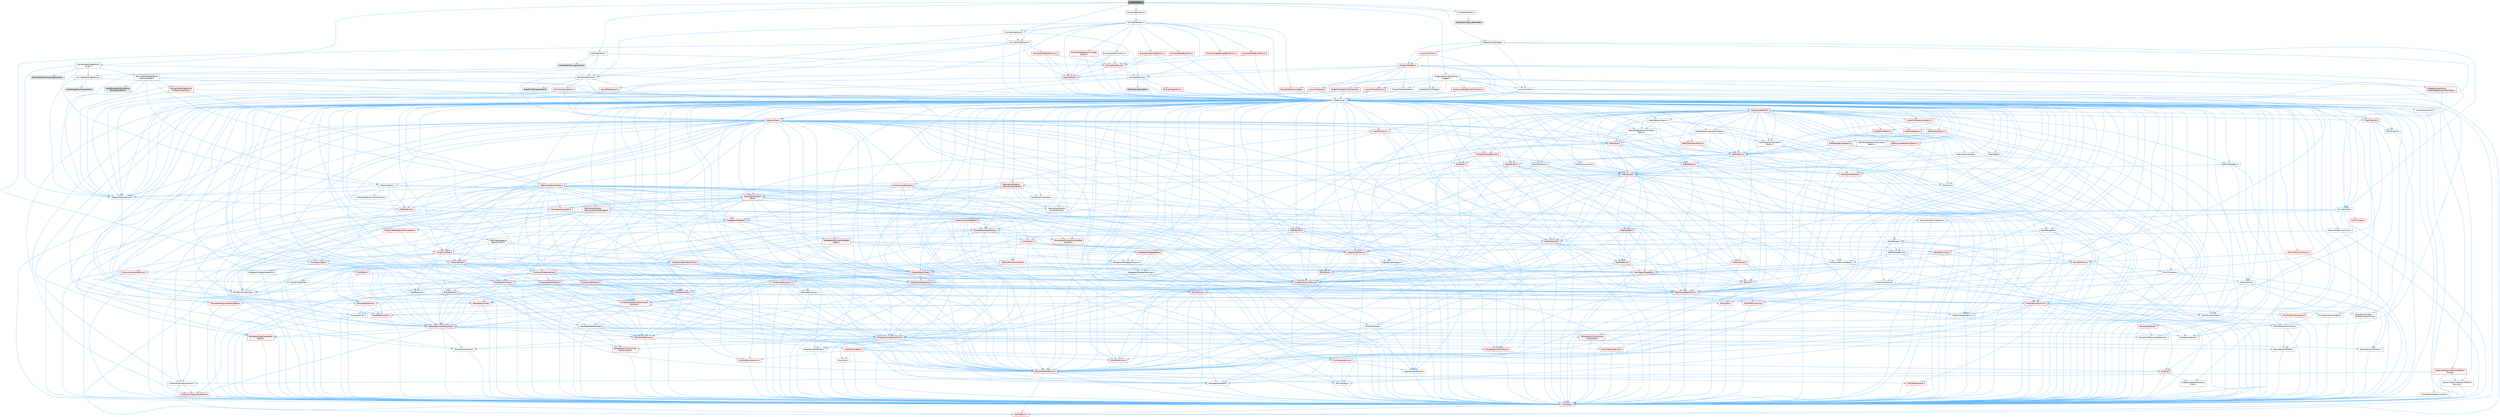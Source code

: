 digraph "SAudioMeter.h"
{
 // INTERACTIVE_SVG=YES
 // LATEX_PDF_SIZE
  bgcolor="transparent";
  edge [fontname=Helvetica,fontsize=10,labelfontname=Helvetica,labelfontsize=10];
  node [fontname=Helvetica,fontsize=10,shape=box,height=0.2,width=0.4];
  Node1 [id="Node000001",label="SAudioMeter.h",height=0.2,width=0.4,color="gray40", fillcolor="grey60", style="filled", fontcolor="black",tooltip=" "];
  Node1 -> Node2 [id="edge1_Node000001_Node000002",color="steelblue1",style="solid",tooltip=" "];
  Node2 [id="Node000002",label="AudioWidgetsStyle.h",height=0.2,width=0.4,color="grey40", fillcolor="white", style="filled",URL="$df/d5c/AudioWidgetsStyle_8h.html",tooltip=" "];
  Node2 -> Node3 [id="edge2_Node000002_Node000003",color="steelblue1",style="solid",tooltip=" "];
  Node3 [id="Node000003",label="Styling/SlateStyle.h",height=0.2,width=0.4,color="grey40", fillcolor="white", style="filled",URL="$d9/d35/SlateStyle_8h.html",tooltip=" "];
  Node3 -> Node4 [id="edge3_Node000003_Node000004",color="steelblue1",style="solid",tooltip=" "];
  Node4 [id="Node000004",label="CoreMinimal.h",height=0.2,width=0.4,color="grey40", fillcolor="white", style="filled",URL="$d7/d67/CoreMinimal_8h.html",tooltip=" "];
  Node4 -> Node5 [id="edge4_Node000004_Node000005",color="steelblue1",style="solid",tooltip=" "];
  Node5 [id="Node000005",label="CoreTypes.h",height=0.2,width=0.4,color="red", fillcolor="#FFF0F0", style="filled",URL="$dc/dec/CoreTypes_8h.html",tooltip=" "];
  Node5 -> Node6 [id="edge5_Node000005_Node000006",color="steelblue1",style="solid",tooltip=" "];
  Node6 [id="Node000006",label="HAL/Platform.h",height=0.2,width=0.4,color="red", fillcolor="#FFF0F0", style="filled",URL="$d9/dd0/Platform_8h.html",tooltip=" "];
  Node4 -> Node19 [id="edge6_Node000004_Node000019",color="steelblue1",style="solid",tooltip=" "];
  Node19 [id="Node000019",label="CoreFwd.h",height=0.2,width=0.4,color="red", fillcolor="#FFF0F0", style="filled",URL="$d1/d1e/CoreFwd_8h.html",tooltip=" "];
  Node19 -> Node5 [id="edge7_Node000019_Node000005",color="steelblue1",style="solid",tooltip=" "];
  Node19 -> Node20 [id="edge8_Node000019_Node000020",color="steelblue1",style="solid",tooltip=" "];
  Node20 [id="Node000020",label="Containers/ContainersFwd.h",height=0.2,width=0.4,color="grey40", fillcolor="white", style="filled",URL="$d4/d0a/ContainersFwd_8h.html",tooltip=" "];
  Node20 -> Node6 [id="edge9_Node000020_Node000006",color="steelblue1",style="solid",tooltip=" "];
  Node20 -> Node5 [id="edge10_Node000020_Node000005",color="steelblue1",style="solid",tooltip=" "];
  Node20 -> Node21 [id="edge11_Node000020_Node000021",color="steelblue1",style="solid",tooltip=" "];
  Node21 [id="Node000021",label="Traits/IsContiguousContainer.h",height=0.2,width=0.4,color="red", fillcolor="#FFF0F0", style="filled",URL="$d5/d3c/IsContiguousContainer_8h.html",tooltip=" "];
  Node21 -> Node5 [id="edge12_Node000021_Node000005",color="steelblue1",style="solid",tooltip=" "];
  Node19 -> Node25 [id="edge13_Node000019_Node000025",color="steelblue1",style="solid",tooltip=" "];
  Node25 [id="Node000025",label="UObject/UObjectHierarchy\lFwd.h",height=0.2,width=0.4,color="grey40", fillcolor="white", style="filled",URL="$d3/d13/UObjectHierarchyFwd_8h.html",tooltip=" "];
  Node4 -> Node25 [id="edge14_Node000004_Node000025",color="steelblue1",style="solid",tooltip=" "];
  Node4 -> Node20 [id="edge15_Node000004_Node000020",color="steelblue1",style="solid",tooltip=" "];
  Node4 -> Node26 [id="edge16_Node000004_Node000026",color="steelblue1",style="solid",tooltip=" "];
  Node26 [id="Node000026",label="Misc/VarArgs.h",height=0.2,width=0.4,color="grey40", fillcolor="white", style="filled",URL="$d5/d6f/VarArgs_8h.html",tooltip=" "];
  Node26 -> Node5 [id="edge17_Node000026_Node000005",color="steelblue1",style="solid",tooltip=" "];
  Node4 -> Node27 [id="edge18_Node000004_Node000027",color="steelblue1",style="solid",tooltip=" "];
  Node27 [id="Node000027",label="Logging/LogVerbosity.h",height=0.2,width=0.4,color="grey40", fillcolor="white", style="filled",URL="$d2/d8f/LogVerbosity_8h.html",tooltip=" "];
  Node27 -> Node5 [id="edge19_Node000027_Node000005",color="steelblue1",style="solid",tooltip=" "];
  Node4 -> Node28 [id="edge20_Node000004_Node000028",color="steelblue1",style="solid",tooltip=" "];
  Node28 [id="Node000028",label="Misc/OutputDevice.h",height=0.2,width=0.4,color="red", fillcolor="#FFF0F0", style="filled",URL="$d7/d32/OutputDevice_8h.html",tooltip=" "];
  Node28 -> Node19 [id="edge21_Node000028_Node000019",color="steelblue1",style="solid",tooltip=" "];
  Node28 -> Node5 [id="edge22_Node000028_Node000005",color="steelblue1",style="solid",tooltip=" "];
  Node28 -> Node27 [id="edge23_Node000028_Node000027",color="steelblue1",style="solid",tooltip=" "];
  Node28 -> Node26 [id="edge24_Node000028_Node000026",color="steelblue1",style="solid",tooltip=" "];
  Node4 -> Node34 [id="edge25_Node000004_Node000034",color="steelblue1",style="solid",tooltip=" "];
  Node34 [id="Node000034",label="HAL/PlatformCrt.h",height=0.2,width=0.4,color="red", fillcolor="#FFF0F0", style="filled",URL="$d8/d75/PlatformCrt_8h.html",tooltip=" "];
  Node4 -> Node44 [id="edge26_Node000004_Node000044",color="steelblue1",style="solid",tooltip=" "];
  Node44 [id="Node000044",label="HAL/PlatformMisc.h",height=0.2,width=0.4,color="red", fillcolor="#FFF0F0", style="filled",URL="$d0/df5/PlatformMisc_8h.html",tooltip=" "];
  Node44 -> Node5 [id="edge27_Node000044_Node000005",color="steelblue1",style="solid",tooltip=" "];
  Node4 -> Node63 [id="edge28_Node000004_Node000063",color="steelblue1",style="solid",tooltip=" "];
  Node63 [id="Node000063",label="Misc/AssertionMacros.h",height=0.2,width=0.4,color="red", fillcolor="#FFF0F0", style="filled",URL="$d0/dfa/AssertionMacros_8h.html",tooltip=" "];
  Node63 -> Node5 [id="edge29_Node000063_Node000005",color="steelblue1",style="solid",tooltip=" "];
  Node63 -> Node6 [id="edge30_Node000063_Node000006",color="steelblue1",style="solid",tooltip=" "];
  Node63 -> Node44 [id="edge31_Node000063_Node000044",color="steelblue1",style="solid",tooltip=" "];
  Node63 -> Node64 [id="edge32_Node000063_Node000064",color="steelblue1",style="solid",tooltip=" "];
  Node64 [id="Node000064",label="Templates/EnableIf.h",height=0.2,width=0.4,color="grey40", fillcolor="white", style="filled",URL="$d7/d60/EnableIf_8h.html",tooltip=" "];
  Node64 -> Node5 [id="edge33_Node000064_Node000005",color="steelblue1",style="solid",tooltip=" "];
  Node63 -> Node26 [id="edge34_Node000063_Node000026",color="steelblue1",style="solid",tooltip=" "];
  Node4 -> Node72 [id="edge35_Node000004_Node000072",color="steelblue1",style="solid",tooltip=" "];
  Node72 [id="Node000072",label="Templates/IsPointer.h",height=0.2,width=0.4,color="grey40", fillcolor="white", style="filled",URL="$d7/d05/IsPointer_8h.html",tooltip=" "];
  Node72 -> Node5 [id="edge36_Node000072_Node000005",color="steelblue1",style="solid",tooltip=" "];
  Node4 -> Node73 [id="edge37_Node000004_Node000073",color="steelblue1",style="solid",tooltip=" "];
  Node73 [id="Node000073",label="HAL/PlatformMemory.h",height=0.2,width=0.4,color="red", fillcolor="#FFF0F0", style="filled",URL="$de/d68/PlatformMemory_8h.html",tooltip=" "];
  Node73 -> Node5 [id="edge38_Node000073_Node000005",color="steelblue1",style="solid",tooltip=" "];
  Node4 -> Node56 [id="edge39_Node000004_Node000056",color="steelblue1",style="solid",tooltip=" "];
  Node56 [id="Node000056",label="HAL/PlatformAtomics.h",height=0.2,width=0.4,color="red", fillcolor="#FFF0F0", style="filled",URL="$d3/d36/PlatformAtomics_8h.html",tooltip=" "];
  Node56 -> Node5 [id="edge40_Node000056_Node000005",color="steelblue1",style="solid",tooltip=" "];
  Node4 -> Node78 [id="edge41_Node000004_Node000078",color="steelblue1",style="solid",tooltip=" "];
  Node78 [id="Node000078",label="Misc/Exec.h",height=0.2,width=0.4,color="grey40", fillcolor="white", style="filled",URL="$de/ddb/Exec_8h.html",tooltip=" "];
  Node78 -> Node5 [id="edge42_Node000078_Node000005",color="steelblue1",style="solid",tooltip=" "];
  Node78 -> Node63 [id="edge43_Node000078_Node000063",color="steelblue1",style="solid",tooltip=" "];
  Node4 -> Node79 [id="edge44_Node000004_Node000079",color="steelblue1",style="solid",tooltip=" "];
  Node79 [id="Node000079",label="HAL/MemoryBase.h",height=0.2,width=0.4,color="red", fillcolor="#FFF0F0", style="filled",URL="$d6/d9f/MemoryBase_8h.html",tooltip=" "];
  Node79 -> Node5 [id="edge45_Node000079_Node000005",color="steelblue1",style="solid",tooltip=" "];
  Node79 -> Node56 [id="edge46_Node000079_Node000056",color="steelblue1",style="solid",tooltip=" "];
  Node79 -> Node34 [id="edge47_Node000079_Node000034",color="steelblue1",style="solid",tooltip=" "];
  Node79 -> Node78 [id="edge48_Node000079_Node000078",color="steelblue1",style="solid",tooltip=" "];
  Node79 -> Node28 [id="edge49_Node000079_Node000028",color="steelblue1",style="solid",tooltip=" "];
  Node4 -> Node89 [id="edge50_Node000004_Node000089",color="steelblue1",style="solid",tooltip=" "];
  Node89 [id="Node000089",label="HAL/UnrealMemory.h",height=0.2,width=0.4,color="red", fillcolor="#FFF0F0", style="filled",URL="$d9/d96/UnrealMemory_8h.html",tooltip=" "];
  Node89 -> Node5 [id="edge51_Node000089_Node000005",color="steelblue1",style="solid",tooltip=" "];
  Node89 -> Node79 [id="edge52_Node000089_Node000079",color="steelblue1",style="solid",tooltip=" "];
  Node89 -> Node73 [id="edge53_Node000089_Node000073",color="steelblue1",style="solid",tooltip=" "];
  Node89 -> Node72 [id="edge54_Node000089_Node000072",color="steelblue1",style="solid",tooltip=" "];
  Node4 -> Node91 [id="edge55_Node000004_Node000091",color="steelblue1",style="solid",tooltip=" "];
  Node91 [id="Node000091",label="Templates/IsArithmetic.h",height=0.2,width=0.4,color="grey40", fillcolor="white", style="filled",URL="$d2/d5d/IsArithmetic_8h.html",tooltip=" "];
  Node91 -> Node5 [id="edge56_Node000091_Node000005",color="steelblue1",style="solid",tooltip=" "];
  Node4 -> Node85 [id="edge57_Node000004_Node000085",color="steelblue1",style="solid",tooltip=" "];
  Node85 [id="Node000085",label="Templates/AndOrNot.h",height=0.2,width=0.4,color="grey40", fillcolor="white", style="filled",URL="$db/d0a/AndOrNot_8h.html",tooltip=" "];
  Node85 -> Node5 [id="edge58_Node000085_Node000005",color="steelblue1",style="solid",tooltip=" "];
  Node4 -> Node92 [id="edge59_Node000004_Node000092",color="steelblue1",style="solid",tooltip=" "];
  Node92 [id="Node000092",label="Templates/IsPODType.h",height=0.2,width=0.4,color="grey40", fillcolor="white", style="filled",URL="$d7/db1/IsPODType_8h.html",tooltip=" "];
  Node92 -> Node5 [id="edge60_Node000092_Node000005",color="steelblue1",style="solid",tooltip=" "];
  Node4 -> Node93 [id="edge61_Node000004_Node000093",color="steelblue1",style="solid",tooltip=" "];
  Node93 [id="Node000093",label="Templates/IsUECoreType.h",height=0.2,width=0.4,color="red", fillcolor="#FFF0F0", style="filled",URL="$d1/db8/IsUECoreType_8h.html",tooltip=" "];
  Node93 -> Node5 [id="edge62_Node000093_Node000005",color="steelblue1",style="solid",tooltip=" "];
  Node4 -> Node86 [id="edge63_Node000004_Node000086",color="steelblue1",style="solid",tooltip=" "];
  Node86 [id="Node000086",label="Templates/IsTriviallyCopy\lConstructible.h",height=0.2,width=0.4,color="red", fillcolor="#FFF0F0", style="filled",URL="$d3/d78/IsTriviallyCopyConstructible_8h.html",tooltip=" "];
  Node86 -> Node5 [id="edge64_Node000086_Node000005",color="steelblue1",style="solid",tooltip=" "];
  Node4 -> Node94 [id="edge65_Node000004_Node000094",color="steelblue1",style="solid",tooltip=" "];
  Node94 [id="Node000094",label="Templates/UnrealTypeTraits.h",height=0.2,width=0.4,color="red", fillcolor="#FFF0F0", style="filled",URL="$d2/d2d/UnrealTypeTraits_8h.html",tooltip=" "];
  Node94 -> Node5 [id="edge66_Node000094_Node000005",color="steelblue1",style="solid",tooltip=" "];
  Node94 -> Node72 [id="edge67_Node000094_Node000072",color="steelblue1",style="solid",tooltip=" "];
  Node94 -> Node63 [id="edge68_Node000094_Node000063",color="steelblue1",style="solid",tooltip=" "];
  Node94 -> Node85 [id="edge69_Node000094_Node000085",color="steelblue1",style="solid",tooltip=" "];
  Node94 -> Node64 [id="edge70_Node000094_Node000064",color="steelblue1",style="solid",tooltip=" "];
  Node94 -> Node91 [id="edge71_Node000094_Node000091",color="steelblue1",style="solid",tooltip=" "];
  Node94 -> Node92 [id="edge72_Node000094_Node000092",color="steelblue1",style="solid",tooltip=" "];
  Node94 -> Node93 [id="edge73_Node000094_Node000093",color="steelblue1",style="solid",tooltip=" "];
  Node94 -> Node86 [id="edge74_Node000094_Node000086",color="steelblue1",style="solid",tooltip=" "];
  Node4 -> Node64 [id="edge75_Node000004_Node000064",color="steelblue1",style="solid",tooltip=" "];
  Node4 -> Node96 [id="edge76_Node000004_Node000096",color="steelblue1",style="solid",tooltip=" "];
  Node96 [id="Node000096",label="Templates/RemoveReference.h",height=0.2,width=0.4,color="grey40", fillcolor="white", style="filled",URL="$da/dbe/RemoveReference_8h.html",tooltip=" "];
  Node96 -> Node5 [id="edge77_Node000096_Node000005",color="steelblue1",style="solid",tooltip=" "];
  Node4 -> Node97 [id="edge78_Node000004_Node000097",color="steelblue1",style="solid",tooltip=" "];
  Node97 [id="Node000097",label="Templates/IntegralConstant.h",height=0.2,width=0.4,color="grey40", fillcolor="white", style="filled",URL="$db/d1b/IntegralConstant_8h.html",tooltip=" "];
  Node97 -> Node5 [id="edge79_Node000097_Node000005",color="steelblue1",style="solid",tooltip=" "];
  Node4 -> Node98 [id="edge80_Node000004_Node000098",color="steelblue1",style="solid",tooltip=" "];
  Node98 [id="Node000098",label="Templates/IsClass.h",height=0.2,width=0.4,color="grey40", fillcolor="white", style="filled",URL="$db/dcb/IsClass_8h.html",tooltip=" "];
  Node98 -> Node5 [id="edge81_Node000098_Node000005",color="steelblue1",style="solid",tooltip=" "];
  Node4 -> Node99 [id="edge82_Node000004_Node000099",color="steelblue1",style="solid",tooltip=" "];
  Node99 [id="Node000099",label="Templates/TypeCompatible\lBytes.h",height=0.2,width=0.4,color="red", fillcolor="#FFF0F0", style="filled",URL="$df/d0a/TypeCompatibleBytes_8h.html",tooltip=" "];
  Node99 -> Node5 [id="edge83_Node000099_Node000005",color="steelblue1",style="solid",tooltip=" "];
  Node4 -> Node21 [id="edge84_Node000004_Node000021",color="steelblue1",style="solid",tooltip=" "];
  Node4 -> Node100 [id="edge85_Node000004_Node000100",color="steelblue1",style="solid",tooltip=" "];
  Node100 [id="Node000100",label="Templates/UnrealTemplate.h",height=0.2,width=0.4,color="red", fillcolor="#FFF0F0", style="filled",URL="$d4/d24/UnrealTemplate_8h.html",tooltip=" "];
  Node100 -> Node5 [id="edge86_Node000100_Node000005",color="steelblue1",style="solid",tooltip=" "];
  Node100 -> Node72 [id="edge87_Node000100_Node000072",color="steelblue1",style="solid",tooltip=" "];
  Node100 -> Node89 [id="edge88_Node000100_Node000089",color="steelblue1",style="solid",tooltip=" "];
  Node100 -> Node94 [id="edge89_Node000100_Node000094",color="steelblue1",style="solid",tooltip=" "];
  Node100 -> Node96 [id="edge90_Node000100_Node000096",color="steelblue1",style="solid",tooltip=" "];
  Node100 -> Node99 [id="edge91_Node000100_Node000099",color="steelblue1",style="solid",tooltip=" "];
  Node100 -> Node67 [id="edge92_Node000100_Node000067",color="steelblue1",style="solid",tooltip=" "];
  Node67 [id="Node000067",label="Templates/Identity.h",height=0.2,width=0.4,color="grey40", fillcolor="white", style="filled",URL="$d0/dd5/Identity_8h.html",tooltip=" "];
  Node100 -> Node21 [id="edge93_Node000100_Node000021",color="steelblue1",style="solid",tooltip=" "];
  Node4 -> Node49 [id="edge94_Node000004_Node000049",color="steelblue1",style="solid",tooltip=" "];
  Node49 [id="Node000049",label="Math/NumericLimits.h",height=0.2,width=0.4,color="grey40", fillcolor="white", style="filled",URL="$df/d1b/NumericLimits_8h.html",tooltip=" "];
  Node49 -> Node5 [id="edge95_Node000049_Node000005",color="steelblue1",style="solid",tooltip=" "];
  Node4 -> Node104 [id="edge96_Node000004_Node000104",color="steelblue1",style="solid",tooltip=" "];
  Node104 [id="Node000104",label="HAL/PlatformMath.h",height=0.2,width=0.4,color="red", fillcolor="#FFF0F0", style="filled",URL="$dc/d53/PlatformMath_8h.html",tooltip=" "];
  Node104 -> Node5 [id="edge97_Node000104_Node000005",color="steelblue1",style="solid",tooltip=" "];
  Node4 -> Node87 [id="edge98_Node000004_Node000087",color="steelblue1",style="solid",tooltip=" "];
  Node87 [id="Node000087",label="Templates/IsTriviallyCopy\lAssignable.h",height=0.2,width=0.4,color="red", fillcolor="#FFF0F0", style="filled",URL="$d2/df2/IsTriviallyCopyAssignable_8h.html",tooltip=" "];
  Node87 -> Node5 [id="edge99_Node000087_Node000005",color="steelblue1",style="solid",tooltip=" "];
  Node4 -> Node112 [id="edge100_Node000004_Node000112",color="steelblue1",style="solid",tooltip=" "];
  Node112 [id="Node000112",label="Templates/MemoryOps.h",height=0.2,width=0.4,color="red", fillcolor="#FFF0F0", style="filled",URL="$db/dea/MemoryOps_8h.html",tooltip=" "];
  Node112 -> Node5 [id="edge101_Node000112_Node000005",color="steelblue1",style="solid",tooltip=" "];
  Node112 -> Node89 [id="edge102_Node000112_Node000089",color="steelblue1",style="solid",tooltip=" "];
  Node112 -> Node87 [id="edge103_Node000112_Node000087",color="steelblue1",style="solid",tooltip=" "];
  Node112 -> Node86 [id="edge104_Node000112_Node000086",color="steelblue1",style="solid",tooltip=" "];
  Node112 -> Node94 [id="edge105_Node000112_Node000094",color="steelblue1",style="solid",tooltip=" "];
  Node4 -> Node113 [id="edge106_Node000004_Node000113",color="steelblue1",style="solid",tooltip=" "];
  Node113 [id="Node000113",label="Containers/ContainerAllocation\lPolicies.h",height=0.2,width=0.4,color="red", fillcolor="#FFF0F0", style="filled",URL="$d7/dff/ContainerAllocationPolicies_8h.html",tooltip=" "];
  Node113 -> Node5 [id="edge107_Node000113_Node000005",color="steelblue1",style="solid",tooltip=" "];
  Node113 -> Node113 [id="edge108_Node000113_Node000113",color="steelblue1",style="solid",tooltip=" "];
  Node113 -> Node104 [id="edge109_Node000113_Node000104",color="steelblue1",style="solid",tooltip=" "];
  Node113 -> Node89 [id="edge110_Node000113_Node000089",color="steelblue1",style="solid",tooltip=" "];
  Node113 -> Node49 [id="edge111_Node000113_Node000049",color="steelblue1",style="solid",tooltip=" "];
  Node113 -> Node63 [id="edge112_Node000113_Node000063",color="steelblue1",style="solid",tooltip=" "];
  Node113 -> Node112 [id="edge113_Node000113_Node000112",color="steelblue1",style="solid",tooltip=" "];
  Node113 -> Node99 [id="edge114_Node000113_Node000099",color="steelblue1",style="solid",tooltip=" "];
  Node4 -> Node116 [id="edge115_Node000004_Node000116",color="steelblue1",style="solid",tooltip=" "];
  Node116 [id="Node000116",label="Templates/IsEnumClass.h",height=0.2,width=0.4,color="grey40", fillcolor="white", style="filled",URL="$d7/d15/IsEnumClass_8h.html",tooltip=" "];
  Node116 -> Node5 [id="edge116_Node000116_Node000005",color="steelblue1",style="solid",tooltip=" "];
  Node116 -> Node85 [id="edge117_Node000116_Node000085",color="steelblue1",style="solid",tooltip=" "];
  Node4 -> Node117 [id="edge118_Node000004_Node000117",color="steelblue1",style="solid",tooltip=" "];
  Node117 [id="Node000117",label="HAL/PlatformProperties.h",height=0.2,width=0.4,color="red", fillcolor="#FFF0F0", style="filled",URL="$d9/db0/PlatformProperties_8h.html",tooltip=" "];
  Node117 -> Node5 [id="edge119_Node000117_Node000005",color="steelblue1",style="solid",tooltip=" "];
  Node4 -> Node120 [id="edge120_Node000004_Node000120",color="steelblue1",style="solid",tooltip=" "];
  Node120 [id="Node000120",label="Misc/EngineVersionBase.h",height=0.2,width=0.4,color="grey40", fillcolor="white", style="filled",URL="$d5/d2b/EngineVersionBase_8h.html",tooltip=" "];
  Node120 -> Node5 [id="edge121_Node000120_Node000005",color="steelblue1",style="solid",tooltip=" "];
  Node4 -> Node121 [id="edge122_Node000004_Node000121",color="steelblue1",style="solid",tooltip=" "];
  Node121 [id="Node000121",label="Internationalization\l/TextNamespaceFwd.h",height=0.2,width=0.4,color="grey40", fillcolor="white", style="filled",URL="$d8/d97/TextNamespaceFwd_8h.html",tooltip=" "];
  Node121 -> Node5 [id="edge123_Node000121_Node000005",color="steelblue1",style="solid",tooltip=" "];
  Node4 -> Node122 [id="edge124_Node000004_Node000122",color="steelblue1",style="solid",tooltip=" "];
  Node122 [id="Node000122",label="Serialization/Archive.h",height=0.2,width=0.4,color="red", fillcolor="#FFF0F0", style="filled",URL="$d7/d3b/Archive_8h.html",tooltip=" "];
  Node122 -> Node19 [id="edge125_Node000122_Node000019",color="steelblue1",style="solid",tooltip=" "];
  Node122 -> Node5 [id="edge126_Node000122_Node000005",color="steelblue1",style="solid",tooltip=" "];
  Node122 -> Node117 [id="edge127_Node000122_Node000117",color="steelblue1",style="solid",tooltip=" "];
  Node122 -> Node121 [id="edge128_Node000122_Node000121",color="steelblue1",style="solid",tooltip=" "];
  Node122 -> Node63 [id="edge129_Node000122_Node000063",color="steelblue1",style="solid",tooltip=" "];
  Node122 -> Node120 [id="edge130_Node000122_Node000120",color="steelblue1",style="solid",tooltip=" "];
  Node122 -> Node26 [id="edge131_Node000122_Node000026",color="steelblue1",style="solid",tooltip=" "];
  Node122 -> Node64 [id="edge132_Node000122_Node000064",color="steelblue1",style="solid",tooltip=" "];
  Node122 -> Node116 [id="edge133_Node000122_Node000116",color="steelblue1",style="solid",tooltip=" "];
  Node122 -> Node100 [id="edge134_Node000122_Node000100",color="steelblue1",style="solid",tooltip=" "];
  Node122 -> Node125 [id="edge135_Node000122_Node000125",color="steelblue1",style="solid",tooltip=" "];
  Node125 [id="Node000125",label="UObject/ObjectVersion.h",height=0.2,width=0.4,color="grey40", fillcolor="white", style="filled",URL="$da/d63/ObjectVersion_8h.html",tooltip=" "];
  Node125 -> Node5 [id="edge136_Node000125_Node000005",color="steelblue1",style="solid",tooltip=" "];
  Node4 -> Node126 [id="edge137_Node000004_Node000126",color="steelblue1",style="solid",tooltip=" "];
  Node126 [id="Node000126",label="Templates/Less.h",height=0.2,width=0.4,color="grey40", fillcolor="white", style="filled",URL="$de/dc8/Less_8h.html",tooltip=" "];
  Node126 -> Node5 [id="edge138_Node000126_Node000005",color="steelblue1",style="solid",tooltip=" "];
  Node126 -> Node100 [id="edge139_Node000126_Node000100",color="steelblue1",style="solid",tooltip=" "];
  Node4 -> Node127 [id="edge140_Node000004_Node000127",color="steelblue1",style="solid",tooltip=" "];
  Node127 [id="Node000127",label="Templates/Sorting.h",height=0.2,width=0.4,color="red", fillcolor="#FFF0F0", style="filled",URL="$d3/d9e/Sorting_8h.html",tooltip=" "];
  Node127 -> Node5 [id="edge141_Node000127_Node000005",color="steelblue1",style="solid",tooltip=" "];
  Node127 -> Node104 [id="edge142_Node000127_Node000104",color="steelblue1",style="solid",tooltip=" "];
  Node127 -> Node126 [id="edge143_Node000127_Node000126",color="steelblue1",style="solid",tooltip=" "];
  Node4 -> Node138 [id="edge144_Node000004_Node000138",color="steelblue1",style="solid",tooltip=" "];
  Node138 [id="Node000138",label="Misc/Char.h",height=0.2,width=0.4,color="red", fillcolor="#FFF0F0", style="filled",URL="$d0/d58/Char_8h.html",tooltip=" "];
  Node138 -> Node5 [id="edge145_Node000138_Node000005",color="steelblue1",style="solid",tooltip=" "];
  Node4 -> Node141 [id="edge146_Node000004_Node000141",color="steelblue1",style="solid",tooltip=" "];
  Node141 [id="Node000141",label="GenericPlatform/GenericPlatform\lStricmp.h",height=0.2,width=0.4,color="grey40", fillcolor="white", style="filled",URL="$d2/d86/GenericPlatformStricmp_8h.html",tooltip=" "];
  Node141 -> Node5 [id="edge147_Node000141_Node000005",color="steelblue1",style="solid",tooltip=" "];
  Node4 -> Node142 [id="edge148_Node000004_Node000142",color="steelblue1",style="solid",tooltip=" "];
  Node142 [id="Node000142",label="GenericPlatform/GenericPlatform\lString.h",height=0.2,width=0.4,color="red", fillcolor="#FFF0F0", style="filled",URL="$dd/d20/GenericPlatformString_8h.html",tooltip=" "];
  Node142 -> Node5 [id="edge149_Node000142_Node000005",color="steelblue1",style="solid",tooltip=" "];
  Node142 -> Node141 [id="edge150_Node000142_Node000141",color="steelblue1",style="solid",tooltip=" "];
  Node142 -> Node64 [id="edge151_Node000142_Node000064",color="steelblue1",style="solid",tooltip=" "];
  Node4 -> Node75 [id="edge152_Node000004_Node000075",color="steelblue1",style="solid",tooltip=" "];
  Node75 [id="Node000075",label="HAL/PlatformString.h",height=0.2,width=0.4,color="red", fillcolor="#FFF0F0", style="filled",URL="$db/db5/PlatformString_8h.html",tooltip=" "];
  Node75 -> Node5 [id="edge153_Node000075_Node000005",color="steelblue1",style="solid",tooltip=" "];
  Node4 -> Node145 [id="edge154_Node000004_Node000145",color="steelblue1",style="solid",tooltip=" "];
  Node145 [id="Node000145",label="Misc/CString.h",height=0.2,width=0.4,color="red", fillcolor="#FFF0F0", style="filled",URL="$d2/d49/CString_8h.html",tooltip=" "];
  Node145 -> Node5 [id="edge155_Node000145_Node000005",color="steelblue1",style="solid",tooltip=" "];
  Node145 -> Node34 [id="edge156_Node000145_Node000034",color="steelblue1",style="solid",tooltip=" "];
  Node145 -> Node75 [id="edge157_Node000145_Node000075",color="steelblue1",style="solid",tooltip=" "];
  Node145 -> Node63 [id="edge158_Node000145_Node000063",color="steelblue1",style="solid",tooltip=" "];
  Node145 -> Node138 [id="edge159_Node000145_Node000138",color="steelblue1",style="solid",tooltip=" "];
  Node145 -> Node26 [id="edge160_Node000145_Node000026",color="steelblue1",style="solid",tooltip=" "];
  Node4 -> Node146 [id="edge161_Node000004_Node000146",color="steelblue1",style="solid",tooltip=" "];
  Node146 [id="Node000146",label="Misc/Crc.h",height=0.2,width=0.4,color="red", fillcolor="#FFF0F0", style="filled",URL="$d4/dd2/Crc_8h.html",tooltip=" "];
  Node146 -> Node5 [id="edge162_Node000146_Node000005",color="steelblue1",style="solid",tooltip=" "];
  Node146 -> Node75 [id="edge163_Node000146_Node000075",color="steelblue1",style="solid",tooltip=" "];
  Node146 -> Node63 [id="edge164_Node000146_Node000063",color="steelblue1",style="solid",tooltip=" "];
  Node146 -> Node145 [id="edge165_Node000146_Node000145",color="steelblue1",style="solid",tooltip=" "];
  Node146 -> Node138 [id="edge166_Node000146_Node000138",color="steelblue1",style="solid",tooltip=" "];
  Node146 -> Node94 [id="edge167_Node000146_Node000094",color="steelblue1",style="solid",tooltip=" "];
  Node4 -> Node137 [id="edge168_Node000004_Node000137",color="steelblue1",style="solid",tooltip=" "];
  Node137 [id="Node000137",label="Math/UnrealMathUtility.h",height=0.2,width=0.4,color="red", fillcolor="#FFF0F0", style="filled",URL="$db/db8/UnrealMathUtility_8h.html",tooltip=" "];
  Node137 -> Node5 [id="edge169_Node000137_Node000005",color="steelblue1",style="solid",tooltip=" "];
  Node137 -> Node63 [id="edge170_Node000137_Node000063",color="steelblue1",style="solid",tooltip=" "];
  Node137 -> Node104 [id="edge171_Node000137_Node000104",color="steelblue1",style="solid",tooltip=" "];
  Node137 -> Node67 [id="edge172_Node000137_Node000067",color="steelblue1",style="solid",tooltip=" "];
  Node4 -> Node147 [id="edge173_Node000004_Node000147",color="steelblue1",style="solid",tooltip=" "];
  Node147 [id="Node000147",label="Containers/UnrealString.h",height=0.2,width=0.4,color="red", fillcolor="#FFF0F0", style="filled",URL="$d5/dba/UnrealString_8h.html",tooltip=" "];
  Node4 -> Node151 [id="edge174_Node000004_Node000151",color="steelblue1",style="solid",tooltip=" "];
  Node151 [id="Node000151",label="Containers/Array.h",height=0.2,width=0.4,color="red", fillcolor="#FFF0F0", style="filled",URL="$df/dd0/Array_8h.html",tooltip=" "];
  Node151 -> Node5 [id="edge175_Node000151_Node000005",color="steelblue1",style="solid",tooltip=" "];
  Node151 -> Node63 [id="edge176_Node000151_Node000063",color="steelblue1",style="solid",tooltip=" "];
  Node151 -> Node89 [id="edge177_Node000151_Node000089",color="steelblue1",style="solid",tooltip=" "];
  Node151 -> Node94 [id="edge178_Node000151_Node000094",color="steelblue1",style="solid",tooltip=" "];
  Node151 -> Node100 [id="edge179_Node000151_Node000100",color="steelblue1",style="solid",tooltip=" "];
  Node151 -> Node113 [id="edge180_Node000151_Node000113",color="steelblue1",style="solid",tooltip=" "];
  Node151 -> Node122 [id="edge181_Node000151_Node000122",color="steelblue1",style="solid",tooltip=" "];
  Node151 -> Node130 [id="edge182_Node000151_Node000130",color="steelblue1",style="solid",tooltip=" "];
  Node130 [id="Node000130",label="Templates/Invoke.h",height=0.2,width=0.4,color="red", fillcolor="#FFF0F0", style="filled",URL="$d7/deb/Invoke_8h.html",tooltip=" "];
  Node130 -> Node5 [id="edge183_Node000130_Node000005",color="steelblue1",style="solid",tooltip=" "];
  Node130 -> Node100 [id="edge184_Node000130_Node000100",color="steelblue1",style="solid",tooltip=" "];
  Node151 -> Node126 [id="edge185_Node000151_Node000126",color="steelblue1",style="solid",tooltip=" "];
  Node151 -> Node127 [id="edge186_Node000151_Node000127",color="steelblue1",style="solid",tooltip=" "];
  Node151 -> Node174 [id="edge187_Node000151_Node000174",color="steelblue1",style="solid",tooltip=" "];
  Node174 [id="Node000174",label="Templates/AlignmentTemplates.h",height=0.2,width=0.4,color="red", fillcolor="#FFF0F0", style="filled",URL="$dd/d32/AlignmentTemplates_8h.html",tooltip=" "];
  Node174 -> Node5 [id="edge188_Node000174_Node000005",color="steelblue1",style="solid",tooltip=" "];
  Node174 -> Node72 [id="edge189_Node000174_Node000072",color="steelblue1",style="solid",tooltip=" "];
  Node4 -> Node175 [id="edge190_Node000004_Node000175",color="steelblue1",style="solid",tooltip=" "];
  Node175 [id="Node000175",label="Misc/FrameNumber.h",height=0.2,width=0.4,color="grey40", fillcolor="white", style="filled",URL="$dd/dbd/FrameNumber_8h.html",tooltip=" "];
  Node175 -> Node5 [id="edge191_Node000175_Node000005",color="steelblue1",style="solid",tooltip=" "];
  Node175 -> Node49 [id="edge192_Node000175_Node000049",color="steelblue1",style="solid",tooltip=" "];
  Node175 -> Node137 [id="edge193_Node000175_Node000137",color="steelblue1",style="solid",tooltip=" "];
  Node175 -> Node64 [id="edge194_Node000175_Node000064",color="steelblue1",style="solid",tooltip=" "];
  Node175 -> Node94 [id="edge195_Node000175_Node000094",color="steelblue1",style="solid",tooltip=" "];
  Node4 -> Node176 [id="edge196_Node000004_Node000176",color="steelblue1",style="solid",tooltip=" "];
  Node176 [id="Node000176",label="Misc/Timespan.h",height=0.2,width=0.4,color="grey40", fillcolor="white", style="filled",URL="$da/dd9/Timespan_8h.html",tooltip=" "];
  Node176 -> Node5 [id="edge197_Node000176_Node000005",color="steelblue1",style="solid",tooltip=" "];
  Node176 -> Node177 [id="edge198_Node000176_Node000177",color="steelblue1",style="solid",tooltip=" "];
  Node177 [id="Node000177",label="Math/Interval.h",height=0.2,width=0.4,color="grey40", fillcolor="white", style="filled",URL="$d1/d55/Interval_8h.html",tooltip=" "];
  Node177 -> Node5 [id="edge199_Node000177_Node000005",color="steelblue1",style="solid",tooltip=" "];
  Node177 -> Node91 [id="edge200_Node000177_Node000091",color="steelblue1",style="solid",tooltip=" "];
  Node177 -> Node94 [id="edge201_Node000177_Node000094",color="steelblue1",style="solid",tooltip=" "];
  Node177 -> Node49 [id="edge202_Node000177_Node000049",color="steelblue1",style="solid",tooltip=" "];
  Node177 -> Node137 [id="edge203_Node000177_Node000137",color="steelblue1",style="solid",tooltip=" "];
  Node176 -> Node137 [id="edge204_Node000176_Node000137",color="steelblue1",style="solid",tooltip=" "];
  Node176 -> Node63 [id="edge205_Node000176_Node000063",color="steelblue1",style="solid",tooltip=" "];
  Node4 -> Node178 [id="edge206_Node000004_Node000178",color="steelblue1",style="solid",tooltip=" "];
  Node178 [id="Node000178",label="Containers/StringConv.h",height=0.2,width=0.4,color="red", fillcolor="#FFF0F0", style="filled",URL="$d3/ddf/StringConv_8h.html",tooltip=" "];
  Node178 -> Node5 [id="edge207_Node000178_Node000005",color="steelblue1",style="solid",tooltip=" "];
  Node178 -> Node63 [id="edge208_Node000178_Node000063",color="steelblue1",style="solid",tooltip=" "];
  Node178 -> Node113 [id="edge209_Node000178_Node000113",color="steelblue1",style="solid",tooltip=" "];
  Node178 -> Node151 [id="edge210_Node000178_Node000151",color="steelblue1",style="solid",tooltip=" "];
  Node178 -> Node145 [id="edge211_Node000178_Node000145",color="steelblue1",style="solid",tooltip=" "];
  Node178 -> Node179 [id="edge212_Node000178_Node000179",color="steelblue1",style="solid",tooltip=" "];
  Node179 [id="Node000179",label="Templates/IsArray.h",height=0.2,width=0.4,color="grey40", fillcolor="white", style="filled",URL="$d8/d8d/IsArray_8h.html",tooltip=" "];
  Node179 -> Node5 [id="edge213_Node000179_Node000005",color="steelblue1",style="solid",tooltip=" "];
  Node178 -> Node100 [id="edge214_Node000178_Node000100",color="steelblue1",style="solid",tooltip=" "];
  Node178 -> Node94 [id="edge215_Node000178_Node000094",color="steelblue1",style="solid",tooltip=" "];
  Node178 -> Node21 [id="edge216_Node000178_Node000021",color="steelblue1",style="solid",tooltip=" "];
  Node4 -> Node180 [id="edge217_Node000004_Node000180",color="steelblue1",style="solid",tooltip=" "];
  Node180 [id="Node000180",label="UObject/UnrealNames.h",height=0.2,width=0.4,color="red", fillcolor="#FFF0F0", style="filled",URL="$d8/db1/UnrealNames_8h.html",tooltip=" "];
  Node180 -> Node5 [id="edge218_Node000180_Node000005",color="steelblue1",style="solid",tooltip=" "];
  Node4 -> Node182 [id="edge219_Node000004_Node000182",color="steelblue1",style="solid",tooltip=" "];
  Node182 [id="Node000182",label="UObject/NameTypes.h",height=0.2,width=0.4,color="red", fillcolor="#FFF0F0", style="filled",URL="$d6/d35/NameTypes_8h.html",tooltip=" "];
  Node182 -> Node5 [id="edge220_Node000182_Node000005",color="steelblue1",style="solid",tooltip=" "];
  Node182 -> Node63 [id="edge221_Node000182_Node000063",color="steelblue1",style="solid",tooltip=" "];
  Node182 -> Node89 [id="edge222_Node000182_Node000089",color="steelblue1",style="solid",tooltip=" "];
  Node182 -> Node94 [id="edge223_Node000182_Node000094",color="steelblue1",style="solid",tooltip=" "];
  Node182 -> Node100 [id="edge224_Node000182_Node000100",color="steelblue1",style="solid",tooltip=" "];
  Node182 -> Node147 [id="edge225_Node000182_Node000147",color="steelblue1",style="solid",tooltip=" "];
  Node182 -> Node178 [id="edge226_Node000182_Node000178",color="steelblue1",style="solid",tooltip=" "];
  Node182 -> Node180 [id="edge227_Node000182_Node000180",color="steelblue1",style="solid",tooltip=" "];
  Node4 -> Node190 [id="edge228_Node000004_Node000190",color="steelblue1",style="solid",tooltip=" "];
  Node190 [id="Node000190",label="Misc/Parse.h",height=0.2,width=0.4,color="red", fillcolor="#FFF0F0", style="filled",URL="$dc/d71/Parse_8h.html",tooltip=" "];
  Node190 -> Node147 [id="edge229_Node000190_Node000147",color="steelblue1",style="solid",tooltip=" "];
  Node190 -> Node5 [id="edge230_Node000190_Node000005",color="steelblue1",style="solid",tooltip=" "];
  Node190 -> Node34 [id="edge231_Node000190_Node000034",color="steelblue1",style="solid",tooltip=" "];
  Node190 -> Node51 [id="edge232_Node000190_Node000051",color="steelblue1",style="solid",tooltip=" "];
  Node51 [id="Node000051",label="Misc/EnumClassFlags.h",height=0.2,width=0.4,color="grey40", fillcolor="white", style="filled",URL="$d8/de7/EnumClassFlags_8h.html",tooltip=" "];
  Node190 -> Node191 [id="edge233_Node000190_Node000191",color="steelblue1",style="solid",tooltip=" "];
  Node191 [id="Node000191",label="Templates/Function.h",height=0.2,width=0.4,color="red", fillcolor="#FFF0F0", style="filled",URL="$df/df5/Function_8h.html",tooltip=" "];
  Node191 -> Node5 [id="edge234_Node000191_Node000005",color="steelblue1",style="solid",tooltip=" "];
  Node191 -> Node63 [id="edge235_Node000191_Node000063",color="steelblue1",style="solid",tooltip=" "];
  Node191 -> Node89 [id="edge236_Node000191_Node000089",color="steelblue1",style="solid",tooltip=" "];
  Node191 -> Node94 [id="edge237_Node000191_Node000094",color="steelblue1",style="solid",tooltip=" "];
  Node191 -> Node130 [id="edge238_Node000191_Node000130",color="steelblue1",style="solid",tooltip=" "];
  Node191 -> Node100 [id="edge239_Node000191_Node000100",color="steelblue1",style="solid",tooltip=" "];
  Node191 -> Node137 [id="edge240_Node000191_Node000137",color="steelblue1",style="solid",tooltip=" "];
  Node4 -> Node174 [id="edge241_Node000004_Node000174",color="steelblue1",style="solid",tooltip=" "];
  Node4 -> Node193 [id="edge242_Node000004_Node000193",color="steelblue1",style="solid",tooltip=" "];
  Node193 [id="Node000193",label="Misc/StructBuilder.h",height=0.2,width=0.4,color="grey40", fillcolor="white", style="filled",URL="$d9/db3/StructBuilder_8h.html",tooltip=" "];
  Node193 -> Node5 [id="edge243_Node000193_Node000005",color="steelblue1",style="solid",tooltip=" "];
  Node193 -> Node137 [id="edge244_Node000193_Node000137",color="steelblue1",style="solid",tooltip=" "];
  Node193 -> Node174 [id="edge245_Node000193_Node000174",color="steelblue1",style="solid",tooltip=" "];
  Node4 -> Node106 [id="edge246_Node000004_Node000106",color="steelblue1",style="solid",tooltip=" "];
  Node106 [id="Node000106",label="Templates/Decay.h",height=0.2,width=0.4,color="red", fillcolor="#FFF0F0", style="filled",URL="$dd/d0f/Decay_8h.html",tooltip=" "];
  Node106 -> Node5 [id="edge247_Node000106_Node000005",color="steelblue1",style="solid",tooltip=" "];
  Node106 -> Node96 [id="edge248_Node000106_Node000096",color="steelblue1",style="solid",tooltip=" "];
  Node4 -> Node194 [id="edge249_Node000004_Node000194",color="steelblue1",style="solid",tooltip=" "];
  Node194 [id="Node000194",label="Templates/PointerIsConvertible\lFromTo.h",height=0.2,width=0.4,color="red", fillcolor="#FFF0F0", style="filled",URL="$d6/d65/PointerIsConvertibleFromTo_8h.html",tooltip=" "];
  Node194 -> Node5 [id="edge250_Node000194_Node000005",color="steelblue1",style="solid",tooltip=" "];
  Node4 -> Node130 [id="edge251_Node000004_Node000130",color="steelblue1",style="solid",tooltip=" "];
  Node4 -> Node191 [id="edge252_Node000004_Node000191",color="steelblue1",style="solid",tooltip=" "];
  Node4 -> Node163 [id="edge253_Node000004_Node000163",color="steelblue1",style="solid",tooltip=" "];
  Node163 [id="Node000163",label="Templates/TypeHash.h",height=0.2,width=0.4,color="red", fillcolor="#FFF0F0", style="filled",URL="$d1/d62/TypeHash_8h.html",tooltip=" "];
  Node163 -> Node5 [id="edge254_Node000163_Node000005",color="steelblue1",style="solid",tooltip=" "];
  Node163 -> Node146 [id="edge255_Node000163_Node000146",color="steelblue1",style="solid",tooltip=" "];
  Node4 -> Node195 [id="edge256_Node000004_Node000195",color="steelblue1",style="solid",tooltip=" "];
  Node195 [id="Node000195",label="Containers/ScriptArray.h",height=0.2,width=0.4,color="red", fillcolor="#FFF0F0", style="filled",URL="$dc/daf/ScriptArray_8h.html",tooltip=" "];
  Node195 -> Node5 [id="edge257_Node000195_Node000005",color="steelblue1",style="solid",tooltip=" "];
  Node195 -> Node63 [id="edge258_Node000195_Node000063",color="steelblue1",style="solid",tooltip=" "];
  Node195 -> Node89 [id="edge259_Node000195_Node000089",color="steelblue1",style="solid",tooltip=" "];
  Node195 -> Node113 [id="edge260_Node000195_Node000113",color="steelblue1",style="solid",tooltip=" "];
  Node195 -> Node151 [id="edge261_Node000195_Node000151",color="steelblue1",style="solid",tooltip=" "];
  Node4 -> Node196 [id="edge262_Node000004_Node000196",color="steelblue1",style="solid",tooltip=" "];
  Node196 [id="Node000196",label="Containers/BitArray.h",height=0.2,width=0.4,color="red", fillcolor="#FFF0F0", style="filled",URL="$d1/de4/BitArray_8h.html",tooltip=" "];
  Node196 -> Node113 [id="edge263_Node000196_Node000113",color="steelblue1",style="solid",tooltip=" "];
  Node196 -> Node5 [id="edge264_Node000196_Node000005",color="steelblue1",style="solid",tooltip=" "];
  Node196 -> Node56 [id="edge265_Node000196_Node000056",color="steelblue1",style="solid",tooltip=" "];
  Node196 -> Node89 [id="edge266_Node000196_Node000089",color="steelblue1",style="solid",tooltip=" "];
  Node196 -> Node137 [id="edge267_Node000196_Node000137",color="steelblue1",style="solid",tooltip=" "];
  Node196 -> Node63 [id="edge268_Node000196_Node000063",color="steelblue1",style="solid",tooltip=" "];
  Node196 -> Node51 [id="edge269_Node000196_Node000051",color="steelblue1",style="solid",tooltip=" "];
  Node196 -> Node122 [id="edge270_Node000196_Node000122",color="steelblue1",style="solid",tooltip=" "];
  Node196 -> Node64 [id="edge271_Node000196_Node000064",color="steelblue1",style="solid",tooltip=" "];
  Node196 -> Node130 [id="edge272_Node000196_Node000130",color="steelblue1",style="solid",tooltip=" "];
  Node196 -> Node100 [id="edge273_Node000196_Node000100",color="steelblue1",style="solid",tooltip=" "];
  Node196 -> Node94 [id="edge274_Node000196_Node000094",color="steelblue1",style="solid",tooltip=" "];
  Node4 -> Node197 [id="edge275_Node000004_Node000197",color="steelblue1",style="solid",tooltip=" "];
  Node197 [id="Node000197",label="Containers/SparseArray.h",height=0.2,width=0.4,color="red", fillcolor="#FFF0F0", style="filled",URL="$d5/dbf/SparseArray_8h.html",tooltip=" "];
  Node197 -> Node5 [id="edge276_Node000197_Node000005",color="steelblue1",style="solid",tooltip=" "];
  Node197 -> Node63 [id="edge277_Node000197_Node000063",color="steelblue1",style="solid",tooltip=" "];
  Node197 -> Node89 [id="edge278_Node000197_Node000089",color="steelblue1",style="solid",tooltip=" "];
  Node197 -> Node94 [id="edge279_Node000197_Node000094",color="steelblue1",style="solid",tooltip=" "];
  Node197 -> Node100 [id="edge280_Node000197_Node000100",color="steelblue1",style="solid",tooltip=" "];
  Node197 -> Node113 [id="edge281_Node000197_Node000113",color="steelblue1",style="solid",tooltip=" "];
  Node197 -> Node126 [id="edge282_Node000197_Node000126",color="steelblue1",style="solid",tooltip=" "];
  Node197 -> Node151 [id="edge283_Node000197_Node000151",color="steelblue1",style="solid",tooltip=" "];
  Node197 -> Node137 [id="edge284_Node000197_Node000137",color="steelblue1",style="solid",tooltip=" "];
  Node197 -> Node195 [id="edge285_Node000197_Node000195",color="steelblue1",style="solid",tooltip=" "];
  Node197 -> Node196 [id="edge286_Node000197_Node000196",color="steelblue1",style="solid",tooltip=" "];
  Node197 -> Node147 [id="edge287_Node000197_Node000147",color="steelblue1",style="solid",tooltip=" "];
  Node4 -> Node213 [id="edge288_Node000004_Node000213",color="steelblue1",style="solid",tooltip=" "];
  Node213 [id="Node000213",label="Containers/Set.h",height=0.2,width=0.4,color="red", fillcolor="#FFF0F0", style="filled",URL="$d4/d45/Set_8h.html",tooltip=" "];
  Node213 -> Node113 [id="edge289_Node000213_Node000113",color="steelblue1",style="solid",tooltip=" "];
  Node213 -> Node197 [id="edge290_Node000213_Node000197",color="steelblue1",style="solid",tooltip=" "];
  Node213 -> Node20 [id="edge291_Node000213_Node000020",color="steelblue1",style="solid",tooltip=" "];
  Node213 -> Node137 [id="edge292_Node000213_Node000137",color="steelblue1",style="solid",tooltip=" "];
  Node213 -> Node63 [id="edge293_Node000213_Node000063",color="steelblue1",style="solid",tooltip=" "];
  Node213 -> Node193 [id="edge294_Node000213_Node000193",color="steelblue1",style="solid",tooltip=" "];
  Node213 -> Node191 [id="edge295_Node000213_Node000191",color="steelblue1",style="solid",tooltip=" "];
  Node213 -> Node127 [id="edge296_Node000213_Node000127",color="steelblue1",style="solid",tooltip=" "];
  Node213 -> Node163 [id="edge297_Node000213_Node000163",color="steelblue1",style="solid",tooltip=" "];
  Node213 -> Node100 [id="edge298_Node000213_Node000100",color="steelblue1",style="solid",tooltip=" "];
  Node4 -> Node216 [id="edge299_Node000004_Node000216",color="steelblue1",style="solid",tooltip=" "];
  Node216 [id="Node000216",label="Algo/Reverse.h",height=0.2,width=0.4,color="grey40", fillcolor="white", style="filled",URL="$d5/d93/Reverse_8h.html",tooltip=" "];
  Node216 -> Node5 [id="edge300_Node000216_Node000005",color="steelblue1",style="solid",tooltip=" "];
  Node216 -> Node100 [id="edge301_Node000216_Node000100",color="steelblue1",style="solid",tooltip=" "];
  Node4 -> Node217 [id="edge302_Node000004_Node000217",color="steelblue1",style="solid",tooltip=" "];
  Node217 [id="Node000217",label="Containers/Map.h",height=0.2,width=0.4,color="red", fillcolor="#FFF0F0", style="filled",URL="$df/d79/Map_8h.html",tooltip=" "];
  Node217 -> Node5 [id="edge303_Node000217_Node000005",color="steelblue1",style="solid",tooltip=" "];
  Node217 -> Node216 [id="edge304_Node000217_Node000216",color="steelblue1",style="solid",tooltip=" "];
  Node217 -> Node213 [id="edge305_Node000217_Node000213",color="steelblue1",style="solid",tooltip=" "];
  Node217 -> Node147 [id="edge306_Node000217_Node000147",color="steelblue1",style="solid",tooltip=" "];
  Node217 -> Node63 [id="edge307_Node000217_Node000063",color="steelblue1",style="solid",tooltip=" "];
  Node217 -> Node193 [id="edge308_Node000217_Node000193",color="steelblue1",style="solid",tooltip=" "];
  Node217 -> Node191 [id="edge309_Node000217_Node000191",color="steelblue1",style="solid",tooltip=" "];
  Node217 -> Node127 [id="edge310_Node000217_Node000127",color="steelblue1",style="solid",tooltip=" "];
  Node217 -> Node218 [id="edge311_Node000217_Node000218",color="steelblue1",style="solid",tooltip=" "];
  Node218 [id="Node000218",label="Templates/Tuple.h",height=0.2,width=0.4,color="red", fillcolor="#FFF0F0", style="filled",URL="$d2/d4f/Tuple_8h.html",tooltip=" "];
  Node218 -> Node5 [id="edge312_Node000218_Node000005",color="steelblue1",style="solid",tooltip=" "];
  Node218 -> Node100 [id="edge313_Node000218_Node000100",color="steelblue1",style="solid",tooltip=" "];
  Node218 -> Node219 [id="edge314_Node000218_Node000219",color="steelblue1",style="solid",tooltip=" "];
  Node219 [id="Node000219",label="Delegates/IntegerSequence.h",height=0.2,width=0.4,color="grey40", fillcolor="white", style="filled",URL="$d2/dcc/IntegerSequence_8h.html",tooltip=" "];
  Node219 -> Node5 [id="edge315_Node000219_Node000005",color="steelblue1",style="solid",tooltip=" "];
  Node218 -> Node130 [id="edge316_Node000218_Node000130",color="steelblue1",style="solid",tooltip=" "];
  Node218 -> Node163 [id="edge317_Node000218_Node000163",color="steelblue1",style="solid",tooltip=" "];
  Node217 -> Node100 [id="edge318_Node000217_Node000100",color="steelblue1",style="solid",tooltip=" "];
  Node217 -> Node94 [id="edge319_Node000217_Node000094",color="steelblue1",style="solid",tooltip=" "];
  Node4 -> Node221 [id="edge320_Node000004_Node000221",color="steelblue1",style="solid",tooltip=" "];
  Node221 [id="Node000221",label="Math/IntPoint.h",height=0.2,width=0.4,color="red", fillcolor="#FFF0F0", style="filled",URL="$d3/df7/IntPoint_8h.html",tooltip=" "];
  Node221 -> Node5 [id="edge321_Node000221_Node000005",color="steelblue1",style="solid",tooltip=" "];
  Node221 -> Node63 [id="edge322_Node000221_Node000063",color="steelblue1",style="solid",tooltip=" "];
  Node221 -> Node190 [id="edge323_Node000221_Node000190",color="steelblue1",style="solid",tooltip=" "];
  Node221 -> Node137 [id="edge324_Node000221_Node000137",color="steelblue1",style="solid",tooltip=" "];
  Node221 -> Node147 [id="edge325_Node000221_Node000147",color="steelblue1",style="solid",tooltip=" "];
  Node221 -> Node163 [id="edge326_Node000221_Node000163",color="steelblue1",style="solid",tooltip=" "];
  Node4 -> Node223 [id="edge327_Node000004_Node000223",color="steelblue1",style="solid",tooltip=" "];
  Node223 [id="Node000223",label="Math/IntVector.h",height=0.2,width=0.4,color="red", fillcolor="#FFF0F0", style="filled",URL="$d7/d44/IntVector_8h.html",tooltip=" "];
  Node223 -> Node5 [id="edge328_Node000223_Node000005",color="steelblue1",style="solid",tooltip=" "];
  Node223 -> Node146 [id="edge329_Node000223_Node000146",color="steelblue1",style="solid",tooltip=" "];
  Node223 -> Node190 [id="edge330_Node000223_Node000190",color="steelblue1",style="solid",tooltip=" "];
  Node223 -> Node137 [id="edge331_Node000223_Node000137",color="steelblue1",style="solid",tooltip=" "];
  Node223 -> Node147 [id="edge332_Node000223_Node000147",color="steelblue1",style="solid",tooltip=" "];
  Node4 -> Node224 [id="edge333_Node000004_Node000224",color="steelblue1",style="solid",tooltip=" "];
  Node224 [id="Node000224",label="Logging/LogCategory.h",height=0.2,width=0.4,color="grey40", fillcolor="white", style="filled",URL="$d9/d36/LogCategory_8h.html",tooltip=" "];
  Node224 -> Node5 [id="edge334_Node000224_Node000005",color="steelblue1",style="solid",tooltip=" "];
  Node224 -> Node27 [id="edge335_Node000224_Node000027",color="steelblue1",style="solid",tooltip=" "];
  Node224 -> Node182 [id="edge336_Node000224_Node000182",color="steelblue1",style="solid",tooltip=" "];
  Node4 -> Node225 [id="edge337_Node000004_Node000225",color="steelblue1",style="solid",tooltip=" "];
  Node225 [id="Node000225",label="Logging/LogMacros.h",height=0.2,width=0.4,color="red", fillcolor="#FFF0F0", style="filled",URL="$d0/d16/LogMacros_8h.html",tooltip=" "];
  Node225 -> Node147 [id="edge338_Node000225_Node000147",color="steelblue1",style="solid",tooltip=" "];
  Node225 -> Node5 [id="edge339_Node000225_Node000005",color="steelblue1",style="solid",tooltip=" "];
  Node225 -> Node224 [id="edge340_Node000225_Node000224",color="steelblue1",style="solid",tooltip=" "];
  Node225 -> Node27 [id="edge341_Node000225_Node000027",color="steelblue1",style="solid",tooltip=" "];
  Node225 -> Node63 [id="edge342_Node000225_Node000063",color="steelblue1",style="solid",tooltip=" "];
  Node225 -> Node26 [id="edge343_Node000225_Node000026",color="steelblue1",style="solid",tooltip=" "];
  Node225 -> Node64 [id="edge344_Node000225_Node000064",color="steelblue1",style="solid",tooltip=" "];
  Node4 -> Node228 [id="edge345_Node000004_Node000228",color="steelblue1",style="solid",tooltip=" "];
  Node228 [id="Node000228",label="Math/Vector2D.h",height=0.2,width=0.4,color="red", fillcolor="#FFF0F0", style="filled",URL="$d3/db0/Vector2D_8h.html",tooltip=" "];
  Node228 -> Node5 [id="edge346_Node000228_Node000005",color="steelblue1",style="solid",tooltip=" "];
  Node228 -> Node63 [id="edge347_Node000228_Node000063",color="steelblue1",style="solid",tooltip=" "];
  Node228 -> Node146 [id="edge348_Node000228_Node000146",color="steelblue1",style="solid",tooltip=" "];
  Node228 -> Node137 [id="edge349_Node000228_Node000137",color="steelblue1",style="solid",tooltip=" "];
  Node228 -> Node147 [id="edge350_Node000228_Node000147",color="steelblue1",style="solid",tooltip=" "];
  Node228 -> Node190 [id="edge351_Node000228_Node000190",color="steelblue1",style="solid",tooltip=" "];
  Node228 -> Node221 [id="edge352_Node000228_Node000221",color="steelblue1",style="solid",tooltip=" "];
  Node228 -> Node225 [id="edge353_Node000228_Node000225",color="steelblue1",style="solid",tooltip=" "];
  Node4 -> Node232 [id="edge354_Node000004_Node000232",color="steelblue1",style="solid",tooltip=" "];
  Node232 [id="Node000232",label="Math/IntRect.h",height=0.2,width=0.4,color="red", fillcolor="#FFF0F0", style="filled",URL="$d7/d53/IntRect_8h.html",tooltip=" "];
  Node232 -> Node5 [id="edge355_Node000232_Node000005",color="steelblue1",style="solid",tooltip=" "];
  Node232 -> Node137 [id="edge356_Node000232_Node000137",color="steelblue1",style="solid",tooltip=" "];
  Node232 -> Node147 [id="edge357_Node000232_Node000147",color="steelblue1",style="solid",tooltip=" "];
  Node232 -> Node221 [id="edge358_Node000232_Node000221",color="steelblue1",style="solid",tooltip=" "];
  Node232 -> Node228 [id="edge359_Node000232_Node000228",color="steelblue1",style="solid",tooltip=" "];
  Node4 -> Node233 [id="edge360_Node000004_Node000233",color="steelblue1",style="solid",tooltip=" "];
  Node233 [id="Node000233",label="Misc/ByteSwap.h",height=0.2,width=0.4,color="grey40", fillcolor="white", style="filled",URL="$dc/dd7/ByteSwap_8h.html",tooltip=" "];
  Node233 -> Node5 [id="edge361_Node000233_Node000005",color="steelblue1",style="solid",tooltip=" "];
  Node233 -> Node34 [id="edge362_Node000233_Node000034",color="steelblue1",style="solid",tooltip=" "];
  Node4 -> Node162 [id="edge363_Node000004_Node000162",color="steelblue1",style="solid",tooltip=" "];
  Node162 [id="Node000162",label="Containers/EnumAsByte.h",height=0.2,width=0.4,color="grey40", fillcolor="white", style="filled",URL="$d6/d9a/EnumAsByte_8h.html",tooltip=" "];
  Node162 -> Node5 [id="edge364_Node000162_Node000005",color="steelblue1",style="solid",tooltip=" "];
  Node162 -> Node92 [id="edge365_Node000162_Node000092",color="steelblue1",style="solid",tooltip=" "];
  Node162 -> Node163 [id="edge366_Node000162_Node000163",color="steelblue1",style="solid",tooltip=" "];
  Node4 -> Node234 [id="edge367_Node000004_Node000234",color="steelblue1",style="solid",tooltip=" "];
  Node234 [id="Node000234",label="HAL/PlatformTLS.h",height=0.2,width=0.4,color="red", fillcolor="#FFF0F0", style="filled",URL="$d0/def/PlatformTLS_8h.html",tooltip=" "];
  Node234 -> Node5 [id="edge368_Node000234_Node000005",color="steelblue1",style="solid",tooltip=" "];
  Node4 -> Node237 [id="edge369_Node000004_Node000237",color="steelblue1",style="solid",tooltip=" "];
  Node237 [id="Node000237",label="CoreGlobals.h",height=0.2,width=0.4,color="red", fillcolor="#FFF0F0", style="filled",URL="$d5/d8c/CoreGlobals_8h.html",tooltip=" "];
  Node237 -> Node147 [id="edge370_Node000237_Node000147",color="steelblue1",style="solid",tooltip=" "];
  Node237 -> Node5 [id="edge371_Node000237_Node000005",color="steelblue1",style="solid",tooltip=" "];
  Node237 -> Node234 [id="edge372_Node000237_Node000234",color="steelblue1",style="solid",tooltip=" "];
  Node237 -> Node225 [id="edge373_Node000237_Node000225",color="steelblue1",style="solid",tooltip=" "];
  Node237 -> Node51 [id="edge374_Node000237_Node000051",color="steelblue1",style="solid",tooltip=" "];
  Node237 -> Node28 [id="edge375_Node000237_Node000028",color="steelblue1",style="solid",tooltip=" "];
  Node237 -> Node182 [id="edge376_Node000237_Node000182",color="steelblue1",style="solid",tooltip=" "];
  Node4 -> Node238 [id="edge377_Node000004_Node000238",color="steelblue1",style="solid",tooltip=" "];
  Node238 [id="Node000238",label="Templates/SharedPointer.h",height=0.2,width=0.4,color="red", fillcolor="#FFF0F0", style="filled",URL="$d2/d17/SharedPointer_8h.html",tooltip=" "];
  Node238 -> Node5 [id="edge378_Node000238_Node000005",color="steelblue1",style="solid",tooltip=" "];
  Node238 -> Node194 [id="edge379_Node000238_Node000194",color="steelblue1",style="solid",tooltip=" "];
  Node238 -> Node63 [id="edge380_Node000238_Node000063",color="steelblue1",style="solid",tooltip=" "];
  Node238 -> Node89 [id="edge381_Node000238_Node000089",color="steelblue1",style="solid",tooltip=" "];
  Node238 -> Node151 [id="edge382_Node000238_Node000151",color="steelblue1",style="solid",tooltip=" "];
  Node238 -> Node217 [id="edge383_Node000238_Node000217",color="steelblue1",style="solid",tooltip=" "];
  Node238 -> Node237 [id="edge384_Node000238_Node000237",color="steelblue1",style="solid",tooltip=" "];
  Node4 -> Node243 [id="edge385_Node000004_Node000243",color="steelblue1",style="solid",tooltip=" "];
  Node243 [id="Node000243",label="Internationalization\l/CulturePointer.h",height=0.2,width=0.4,color="grey40", fillcolor="white", style="filled",URL="$d6/dbe/CulturePointer_8h.html",tooltip=" "];
  Node243 -> Node5 [id="edge386_Node000243_Node000005",color="steelblue1",style="solid",tooltip=" "];
  Node243 -> Node238 [id="edge387_Node000243_Node000238",color="steelblue1",style="solid",tooltip=" "];
  Node4 -> Node244 [id="edge388_Node000004_Node000244",color="steelblue1",style="solid",tooltip=" "];
  Node244 [id="Node000244",label="UObject/WeakObjectPtrTemplates.h",height=0.2,width=0.4,color="red", fillcolor="#FFF0F0", style="filled",URL="$d8/d3b/WeakObjectPtrTemplates_8h.html",tooltip=" "];
  Node244 -> Node5 [id="edge389_Node000244_Node000005",color="steelblue1",style="solid",tooltip=" "];
  Node244 -> Node217 [id="edge390_Node000244_Node000217",color="steelblue1",style="solid",tooltip=" "];
  Node4 -> Node247 [id="edge391_Node000004_Node000247",color="steelblue1",style="solid",tooltip=" "];
  Node247 [id="Node000247",label="Delegates/DelegateSettings.h",height=0.2,width=0.4,color="grey40", fillcolor="white", style="filled",URL="$d0/d97/DelegateSettings_8h.html",tooltip=" "];
  Node247 -> Node5 [id="edge392_Node000247_Node000005",color="steelblue1",style="solid",tooltip=" "];
  Node4 -> Node248 [id="edge393_Node000004_Node000248",color="steelblue1",style="solid",tooltip=" "];
  Node248 [id="Node000248",label="Delegates/IDelegateInstance.h",height=0.2,width=0.4,color="grey40", fillcolor="white", style="filled",URL="$d2/d10/IDelegateInstance_8h.html",tooltip=" "];
  Node248 -> Node5 [id="edge394_Node000248_Node000005",color="steelblue1",style="solid",tooltip=" "];
  Node248 -> Node163 [id="edge395_Node000248_Node000163",color="steelblue1",style="solid",tooltip=" "];
  Node248 -> Node182 [id="edge396_Node000248_Node000182",color="steelblue1",style="solid",tooltip=" "];
  Node248 -> Node247 [id="edge397_Node000248_Node000247",color="steelblue1",style="solid",tooltip=" "];
  Node4 -> Node249 [id="edge398_Node000004_Node000249",color="steelblue1",style="solid",tooltip=" "];
  Node249 [id="Node000249",label="Delegates/DelegateBase.h",height=0.2,width=0.4,color="red", fillcolor="#FFF0F0", style="filled",URL="$da/d67/DelegateBase_8h.html",tooltip=" "];
  Node249 -> Node5 [id="edge399_Node000249_Node000005",color="steelblue1",style="solid",tooltip=" "];
  Node249 -> Node113 [id="edge400_Node000249_Node000113",color="steelblue1",style="solid",tooltip=" "];
  Node249 -> Node137 [id="edge401_Node000249_Node000137",color="steelblue1",style="solid",tooltip=" "];
  Node249 -> Node182 [id="edge402_Node000249_Node000182",color="steelblue1",style="solid",tooltip=" "];
  Node249 -> Node247 [id="edge403_Node000249_Node000247",color="steelblue1",style="solid",tooltip=" "];
  Node249 -> Node248 [id="edge404_Node000249_Node000248",color="steelblue1",style="solid",tooltip=" "];
  Node4 -> Node257 [id="edge405_Node000004_Node000257",color="steelblue1",style="solid",tooltip=" "];
  Node257 [id="Node000257",label="Delegates/MulticastDelegate\lBase.h",height=0.2,width=0.4,color="red", fillcolor="#FFF0F0", style="filled",URL="$db/d16/MulticastDelegateBase_8h.html",tooltip=" "];
  Node257 -> Node5 [id="edge406_Node000257_Node000005",color="steelblue1",style="solid",tooltip=" "];
  Node257 -> Node113 [id="edge407_Node000257_Node000113",color="steelblue1",style="solid",tooltip=" "];
  Node257 -> Node151 [id="edge408_Node000257_Node000151",color="steelblue1",style="solid",tooltip=" "];
  Node257 -> Node137 [id="edge409_Node000257_Node000137",color="steelblue1",style="solid",tooltip=" "];
  Node257 -> Node248 [id="edge410_Node000257_Node000248",color="steelblue1",style="solid",tooltip=" "];
  Node257 -> Node249 [id="edge411_Node000257_Node000249",color="steelblue1",style="solid",tooltip=" "];
  Node4 -> Node219 [id="edge412_Node000004_Node000219",color="steelblue1",style="solid",tooltip=" "];
  Node4 -> Node218 [id="edge413_Node000004_Node000218",color="steelblue1",style="solid",tooltip=" "];
  Node4 -> Node258 [id="edge414_Node000004_Node000258",color="steelblue1",style="solid",tooltip=" "];
  Node258 [id="Node000258",label="UObject/ScriptDelegates.h",height=0.2,width=0.4,color="red", fillcolor="#FFF0F0", style="filled",URL="$de/d81/ScriptDelegates_8h.html",tooltip=" "];
  Node258 -> Node151 [id="edge415_Node000258_Node000151",color="steelblue1",style="solid",tooltip=" "];
  Node258 -> Node113 [id="edge416_Node000258_Node000113",color="steelblue1",style="solid",tooltip=" "];
  Node258 -> Node147 [id="edge417_Node000258_Node000147",color="steelblue1",style="solid",tooltip=" "];
  Node258 -> Node63 [id="edge418_Node000258_Node000063",color="steelblue1",style="solid",tooltip=" "];
  Node258 -> Node238 [id="edge419_Node000258_Node000238",color="steelblue1",style="solid",tooltip=" "];
  Node258 -> Node163 [id="edge420_Node000258_Node000163",color="steelblue1",style="solid",tooltip=" "];
  Node258 -> Node94 [id="edge421_Node000258_Node000094",color="steelblue1",style="solid",tooltip=" "];
  Node258 -> Node182 [id="edge422_Node000258_Node000182",color="steelblue1",style="solid",tooltip=" "];
  Node4 -> Node260 [id="edge423_Node000004_Node000260",color="steelblue1",style="solid",tooltip=" "];
  Node260 [id="Node000260",label="Delegates/Delegate.h",height=0.2,width=0.4,color="red", fillcolor="#FFF0F0", style="filled",URL="$d4/d80/Delegate_8h.html",tooltip=" "];
  Node260 -> Node5 [id="edge424_Node000260_Node000005",color="steelblue1",style="solid",tooltip=" "];
  Node260 -> Node63 [id="edge425_Node000260_Node000063",color="steelblue1",style="solid",tooltip=" "];
  Node260 -> Node182 [id="edge426_Node000260_Node000182",color="steelblue1",style="solid",tooltip=" "];
  Node260 -> Node238 [id="edge427_Node000260_Node000238",color="steelblue1",style="solid",tooltip=" "];
  Node260 -> Node244 [id="edge428_Node000260_Node000244",color="steelblue1",style="solid",tooltip=" "];
  Node260 -> Node257 [id="edge429_Node000260_Node000257",color="steelblue1",style="solid",tooltip=" "];
  Node260 -> Node219 [id="edge430_Node000260_Node000219",color="steelblue1",style="solid",tooltip=" "];
  Node4 -> Node265 [id="edge431_Node000004_Node000265",color="steelblue1",style="solid",tooltip=" "];
  Node265 [id="Node000265",label="Internationalization\l/TextLocalizationManager.h",height=0.2,width=0.4,color="red", fillcolor="#FFF0F0", style="filled",URL="$d5/d2e/TextLocalizationManager_8h.html",tooltip=" "];
  Node265 -> Node151 [id="edge432_Node000265_Node000151",color="steelblue1",style="solid",tooltip=" "];
  Node265 -> Node113 [id="edge433_Node000265_Node000113",color="steelblue1",style="solid",tooltip=" "];
  Node265 -> Node217 [id="edge434_Node000265_Node000217",color="steelblue1",style="solid",tooltip=" "];
  Node265 -> Node213 [id="edge435_Node000265_Node000213",color="steelblue1",style="solid",tooltip=" "];
  Node265 -> Node147 [id="edge436_Node000265_Node000147",color="steelblue1",style="solid",tooltip=" "];
  Node265 -> Node5 [id="edge437_Node000265_Node000005",color="steelblue1",style="solid",tooltip=" "];
  Node265 -> Node260 [id="edge438_Node000265_Node000260",color="steelblue1",style="solid",tooltip=" "];
  Node265 -> Node146 [id="edge439_Node000265_Node000146",color="steelblue1",style="solid",tooltip=" "];
  Node265 -> Node51 [id="edge440_Node000265_Node000051",color="steelblue1",style="solid",tooltip=" "];
  Node265 -> Node191 [id="edge441_Node000265_Node000191",color="steelblue1",style="solid",tooltip=" "];
  Node265 -> Node238 [id="edge442_Node000265_Node000238",color="steelblue1",style="solid",tooltip=" "];
  Node4 -> Node206 [id="edge443_Node000004_Node000206",color="steelblue1",style="solid",tooltip=" "];
  Node206 [id="Node000206",label="Misc/Optional.h",height=0.2,width=0.4,color="red", fillcolor="#FFF0F0", style="filled",URL="$d2/dae/Optional_8h.html",tooltip=" "];
  Node206 -> Node5 [id="edge444_Node000206_Node000005",color="steelblue1",style="solid",tooltip=" "];
  Node206 -> Node63 [id="edge445_Node000206_Node000063",color="steelblue1",style="solid",tooltip=" "];
  Node206 -> Node112 [id="edge446_Node000206_Node000112",color="steelblue1",style="solid",tooltip=" "];
  Node206 -> Node100 [id="edge447_Node000206_Node000100",color="steelblue1",style="solid",tooltip=" "];
  Node206 -> Node122 [id="edge448_Node000206_Node000122",color="steelblue1",style="solid",tooltip=" "];
  Node4 -> Node179 [id="edge449_Node000004_Node000179",color="steelblue1",style="solid",tooltip=" "];
  Node4 -> Node211 [id="edge450_Node000004_Node000211",color="steelblue1",style="solid",tooltip=" "];
  Node211 [id="Node000211",label="Templates/RemoveExtent.h",height=0.2,width=0.4,color="grey40", fillcolor="white", style="filled",URL="$dc/de9/RemoveExtent_8h.html",tooltip=" "];
  Node211 -> Node5 [id="edge451_Node000211_Node000005",color="steelblue1",style="solid",tooltip=" "];
  Node4 -> Node210 [id="edge452_Node000004_Node000210",color="steelblue1",style="solid",tooltip=" "];
  Node210 [id="Node000210",label="Templates/UniquePtr.h",height=0.2,width=0.4,color="red", fillcolor="#FFF0F0", style="filled",URL="$de/d1a/UniquePtr_8h.html",tooltip=" "];
  Node210 -> Node5 [id="edge453_Node000210_Node000005",color="steelblue1",style="solid",tooltip=" "];
  Node210 -> Node100 [id="edge454_Node000210_Node000100",color="steelblue1",style="solid",tooltip=" "];
  Node210 -> Node179 [id="edge455_Node000210_Node000179",color="steelblue1",style="solid",tooltip=" "];
  Node210 -> Node211 [id="edge456_Node000210_Node000211",color="steelblue1",style="solid",tooltip=" "];
  Node4 -> Node272 [id="edge457_Node000004_Node000272",color="steelblue1",style="solid",tooltip=" "];
  Node272 [id="Node000272",label="Internationalization\l/Text.h",height=0.2,width=0.4,color="red", fillcolor="#FFF0F0", style="filled",URL="$d6/d35/Text_8h.html",tooltip=" "];
  Node272 -> Node5 [id="edge458_Node000272_Node000005",color="steelblue1",style="solid",tooltip=" "];
  Node272 -> Node56 [id="edge459_Node000272_Node000056",color="steelblue1",style="solid",tooltip=" "];
  Node272 -> Node63 [id="edge460_Node000272_Node000063",color="steelblue1",style="solid",tooltip=" "];
  Node272 -> Node51 [id="edge461_Node000272_Node000051",color="steelblue1",style="solid",tooltip=" "];
  Node272 -> Node94 [id="edge462_Node000272_Node000094",color="steelblue1",style="solid",tooltip=" "];
  Node272 -> Node151 [id="edge463_Node000272_Node000151",color="steelblue1",style="solid",tooltip=" "];
  Node272 -> Node147 [id="edge464_Node000272_Node000147",color="steelblue1",style="solid",tooltip=" "];
  Node272 -> Node162 [id="edge465_Node000272_Node000162",color="steelblue1",style="solid",tooltip=" "];
  Node272 -> Node238 [id="edge466_Node000272_Node000238",color="steelblue1",style="solid",tooltip=" "];
  Node272 -> Node243 [id="edge467_Node000272_Node000243",color="steelblue1",style="solid",tooltip=" "];
  Node272 -> Node265 [id="edge468_Node000272_Node000265",color="steelblue1",style="solid",tooltip=" "];
  Node272 -> Node206 [id="edge469_Node000272_Node000206",color="steelblue1",style="solid",tooltip=" "];
  Node272 -> Node210 [id="edge470_Node000272_Node000210",color="steelblue1",style="solid",tooltip=" "];
  Node4 -> Node209 [id="edge471_Node000004_Node000209",color="steelblue1",style="solid",tooltip=" "];
  Node209 [id="Node000209",label="Templates/UniqueObj.h",height=0.2,width=0.4,color="grey40", fillcolor="white", style="filled",URL="$da/d95/UniqueObj_8h.html",tooltip=" "];
  Node209 -> Node5 [id="edge472_Node000209_Node000005",color="steelblue1",style="solid",tooltip=" "];
  Node209 -> Node210 [id="edge473_Node000209_Node000210",color="steelblue1",style="solid",tooltip=" "];
  Node4 -> Node278 [id="edge474_Node000004_Node000278",color="steelblue1",style="solid",tooltip=" "];
  Node278 [id="Node000278",label="Internationalization\l/Internationalization.h",height=0.2,width=0.4,color="red", fillcolor="#FFF0F0", style="filled",URL="$da/de4/Internationalization_8h.html",tooltip=" "];
  Node278 -> Node151 [id="edge475_Node000278_Node000151",color="steelblue1",style="solid",tooltip=" "];
  Node278 -> Node147 [id="edge476_Node000278_Node000147",color="steelblue1",style="solid",tooltip=" "];
  Node278 -> Node5 [id="edge477_Node000278_Node000005",color="steelblue1",style="solid",tooltip=" "];
  Node278 -> Node260 [id="edge478_Node000278_Node000260",color="steelblue1",style="solid",tooltip=" "];
  Node278 -> Node243 [id="edge479_Node000278_Node000243",color="steelblue1",style="solid",tooltip=" "];
  Node278 -> Node272 [id="edge480_Node000278_Node000272",color="steelblue1",style="solid",tooltip=" "];
  Node278 -> Node238 [id="edge481_Node000278_Node000238",color="steelblue1",style="solid",tooltip=" "];
  Node278 -> Node218 [id="edge482_Node000278_Node000218",color="steelblue1",style="solid",tooltip=" "];
  Node278 -> Node209 [id="edge483_Node000278_Node000209",color="steelblue1",style="solid",tooltip=" "];
  Node278 -> Node182 [id="edge484_Node000278_Node000182",color="steelblue1",style="solid",tooltip=" "];
  Node4 -> Node279 [id="edge485_Node000004_Node000279",color="steelblue1",style="solid",tooltip=" "];
  Node279 [id="Node000279",label="Math/Vector.h",height=0.2,width=0.4,color="red", fillcolor="#FFF0F0", style="filled",URL="$d6/dbe/Vector_8h.html",tooltip=" "];
  Node279 -> Node5 [id="edge486_Node000279_Node000005",color="steelblue1",style="solid",tooltip=" "];
  Node279 -> Node63 [id="edge487_Node000279_Node000063",color="steelblue1",style="solid",tooltip=" "];
  Node279 -> Node49 [id="edge488_Node000279_Node000049",color="steelblue1",style="solid",tooltip=" "];
  Node279 -> Node146 [id="edge489_Node000279_Node000146",color="steelblue1",style="solid",tooltip=" "];
  Node279 -> Node137 [id="edge490_Node000279_Node000137",color="steelblue1",style="solid",tooltip=" "];
  Node279 -> Node147 [id="edge491_Node000279_Node000147",color="steelblue1",style="solid",tooltip=" "];
  Node279 -> Node190 [id="edge492_Node000279_Node000190",color="steelblue1",style="solid",tooltip=" "];
  Node279 -> Node221 [id="edge493_Node000279_Node000221",color="steelblue1",style="solid",tooltip=" "];
  Node279 -> Node225 [id="edge494_Node000279_Node000225",color="steelblue1",style="solid",tooltip=" "];
  Node279 -> Node228 [id="edge495_Node000279_Node000228",color="steelblue1",style="solid",tooltip=" "];
  Node279 -> Node233 [id="edge496_Node000279_Node000233",color="steelblue1",style="solid",tooltip=" "];
  Node279 -> Node272 [id="edge497_Node000279_Node000272",color="steelblue1",style="solid",tooltip=" "];
  Node279 -> Node278 [id="edge498_Node000279_Node000278",color="steelblue1",style="solid",tooltip=" "];
  Node279 -> Node223 [id="edge499_Node000279_Node000223",color="steelblue1",style="solid",tooltip=" "];
  Node279 -> Node282 [id="edge500_Node000279_Node000282",color="steelblue1",style="solid",tooltip=" "];
  Node282 [id="Node000282",label="Math/Axis.h",height=0.2,width=0.4,color="grey40", fillcolor="white", style="filled",URL="$dd/dbb/Axis_8h.html",tooltip=" "];
  Node282 -> Node5 [id="edge501_Node000282_Node000005",color="steelblue1",style="solid",tooltip=" "];
  Node279 -> Node125 [id="edge502_Node000279_Node000125",color="steelblue1",style="solid",tooltip=" "];
  Node4 -> Node283 [id="edge503_Node000004_Node000283",color="steelblue1",style="solid",tooltip=" "];
  Node283 [id="Node000283",label="Math/Vector4.h",height=0.2,width=0.4,color="red", fillcolor="#FFF0F0", style="filled",URL="$d7/d36/Vector4_8h.html",tooltip=" "];
  Node283 -> Node5 [id="edge504_Node000283_Node000005",color="steelblue1",style="solid",tooltip=" "];
  Node283 -> Node146 [id="edge505_Node000283_Node000146",color="steelblue1",style="solid",tooltip=" "];
  Node283 -> Node137 [id="edge506_Node000283_Node000137",color="steelblue1",style="solid",tooltip=" "];
  Node283 -> Node147 [id="edge507_Node000283_Node000147",color="steelblue1",style="solid",tooltip=" "];
  Node283 -> Node190 [id="edge508_Node000283_Node000190",color="steelblue1",style="solid",tooltip=" "];
  Node283 -> Node225 [id="edge509_Node000283_Node000225",color="steelblue1",style="solid",tooltip=" "];
  Node283 -> Node228 [id="edge510_Node000283_Node000228",color="steelblue1",style="solid",tooltip=" "];
  Node283 -> Node279 [id="edge511_Node000283_Node000279",color="steelblue1",style="solid",tooltip=" "];
  Node4 -> Node284 [id="edge512_Node000004_Node000284",color="steelblue1",style="solid",tooltip=" "];
  Node284 [id="Node000284",label="Math/VectorRegister.h",height=0.2,width=0.4,color="red", fillcolor="#FFF0F0", style="filled",URL="$da/d8b/VectorRegister_8h.html",tooltip=" "];
  Node284 -> Node5 [id="edge513_Node000284_Node000005",color="steelblue1",style="solid",tooltip=" "];
  Node284 -> Node137 [id="edge514_Node000284_Node000137",color="steelblue1",style="solid",tooltip=" "];
  Node4 -> Node289 [id="edge515_Node000004_Node000289",color="steelblue1",style="solid",tooltip=" "];
  Node289 [id="Node000289",label="Math/TwoVectors.h",height=0.2,width=0.4,color="grey40", fillcolor="white", style="filled",URL="$d4/db4/TwoVectors_8h.html",tooltip=" "];
  Node289 -> Node5 [id="edge516_Node000289_Node000005",color="steelblue1",style="solid",tooltip=" "];
  Node289 -> Node63 [id="edge517_Node000289_Node000063",color="steelblue1",style="solid",tooltip=" "];
  Node289 -> Node137 [id="edge518_Node000289_Node000137",color="steelblue1",style="solid",tooltip=" "];
  Node289 -> Node147 [id="edge519_Node000289_Node000147",color="steelblue1",style="solid",tooltip=" "];
  Node289 -> Node279 [id="edge520_Node000289_Node000279",color="steelblue1",style="solid",tooltip=" "];
  Node4 -> Node290 [id="edge521_Node000004_Node000290",color="steelblue1",style="solid",tooltip=" "];
  Node290 [id="Node000290",label="Math/Edge.h",height=0.2,width=0.4,color="grey40", fillcolor="white", style="filled",URL="$d5/de0/Edge_8h.html",tooltip=" "];
  Node290 -> Node5 [id="edge522_Node000290_Node000005",color="steelblue1",style="solid",tooltip=" "];
  Node290 -> Node279 [id="edge523_Node000290_Node000279",color="steelblue1",style="solid",tooltip=" "];
  Node4 -> Node125 [id="edge524_Node000004_Node000125",color="steelblue1",style="solid",tooltip=" "];
  Node4 -> Node291 [id="edge525_Node000004_Node000291",color="steelblue1",style="solid",tooltip=" "];
  Node291 [id="Node000291",label="Math/CapsuleShape.h",height=0.2,width=0.4,color="grey40", fillcolor="white", style="filled",URL="$d3/d36/CapsuleShape_8h.html",tooltip=" "];
  Node291 -> Node5 [id="edge526_Node000291_Node000005",color="steelblue1",style="solid",tooltip=" "];
  Node291 -> Node279 [id="edge527_Node000291_Node000279",color="steelblue1",style="solid",tooltip=" "];
  Node4 -> Node292 [id="edge528_Node000004_Node000292",color="steelblue1",style="solid",tooltip=" "];
  Node292 [id="Node000292",label="Math/Rotator.h",height=0.2,width=0.4,color="red", fillcolor="#FFF0F0", style="filled",URL="$d8/d3a/Rotator_8h.html",tooltip=" "];
  Node292 -> Node5 [id="edge529_Node000292_Node000005",color="steelblue1",style="solid",tooltip=" "];
  Node292 -> Node137 [id="edge530_Node000292_Node000137",color="steelblue1",style="solid",tooltip=" "];
  Node292 -> Node147 [id="edge531_Node000292_Node000147",color="steelblue1",style="solid",tooltip=" "];
  Node292 -> Node190 [id="edge532_Node000292_Node000190",color="steelblue1",style="solid",tooltip=" "];
  Node292 -> Node225 [id="edge533_Node000292_Node000225",color="steelblue1",style="solid",tooltip=" "];
  Node292 -> Node279 [id="edge534_Node000292_Node000279",color="steelblue1",style="solid",tooltip=" "];
  Node292 -> Node284 [id="edge535_Node000292_Node000284",color="steelblue1",style="solid",tooltip=" "];
  Node292 -> Node125 [id="edge536_Node000292_Node000125",color="steelblue1",style="solid",tooltip=" "];
  Node4 -> Node293 [id="edge537_Node000004_Node000293",color="steelblue1",style="solid",tooltip=" "];
  Node293 [id="Node000293",label="Misc/DateTime.h",height=0.2,width=0.4,color="red", fillcolor="#FFF0F0", style="filled",URL="$d1/de9/DateTime_8h.html",tooltip=" "];
  Node293 -> Node147 [id="edge538_Node000293_Node000147",color="steelblue1",style="solid",tooltip=" "];
  Node293 -> Node5 [id="edge539_Node000293_Node000005",color="steelblue1",style="solid",tooltip=" "];
  Node293 -> Node176 [id="edge540_Node000293_Node000176",color="steelblue1",style="solid",tooltip=" "];
  Node293 -> Node122 [id="edge541_Node000293_Node000122",color="steelblue1",style="solid",tooltip=" "];
  Node293 -> Node163 [id="edge542_Node000293_Node000163",color="steelblue1",style="solid",tooltip=" "];
  Node4 -> Node294 [id="edge543_Node000004_Node000294",color="steelblue1",style="solid",tooltip=" "];
  Node294 [id="Node000294",label="Math/RangeBound.h",height=0.2,width=0.4,color="grey40", fillcolor="white", style="filled",URL="$d7/dd8/RangeBound_8h.html",tooltip=" "];
  Node294 -> Node5 [id="edge544_Node000294_Node000005",color="steelblue1",style="solid",tooltip=" "];
  Node294 -> Node63 [id="edge545_Node000294_Node000063",color="steelblue1",style="solid",tooltip=" "];
  Node294 -> Node163 [id="edge546_Node000294_Node000163",color="steelblue1",style="solid",tooltip=" "];
  Node294 -> Node162 [id="edge547_Node000294_Node000162",color="steelblue1",style="solid",tooltip=" "];
  Node294 -> Node175 [id="edge548_Node000294_Node000175",color="steelblue1",style="solid",tooltip=" "];
  Node294 -> Node293 [id="edge549_Node000294_Node000293",color="steelblue1",style="solid",tooltip=" "];
  Node4 -> Node295 [id="edge550_Node000004_Node000295",color="steelblue1",style="solid",tooltip=" "];
  Node295 [id="Node000295",label="Misc/AutomationEvent.h",height=0.2,width=0.4,color="red", fillcolor="#FFF0F0", style="filled",URL="$d1/d26/AutomationEvent_8h.html",tooltip=" "];
  Node295 -> Node5 [id="edge551_Node000295_Node000005",color="steelblue1",style="solid",tooltip=" "];
  Node295 -> Node293 [id="edge552_Node000295_Node000293",color="steelblue1",style="solid",tooltip=" "];
  Node4 -> Node296 [id="edge553_Node000004_Node000296",color="steelblue1",style="solid",tooltip=" "];
  Node296 [id="Node000296",label="Math/Range.h",height=0.2,width=0.4,color="grey40", fillcolor="white", style="filled",URL="$d9/db6/Range_8h.html",tooltip=" "];
  Node296 -> Node5 [id="edge554_Node000296_Node000005",color="steelblue1",style="solid",tooltip=" "];
  Node296 -> Node151 [id="edge555_Node000296_Node000151",color="steelblue1",style="solid",tooltip=" "];
  Node296 -> Node63 [id="edge556_Node000296_Node000063",color="steelblue1",style="solid",tooltip=" "];
  Node296 -> Node293 [id="edge557_Node000296_Node000293",color="steelblue1",style="solid",tooltip=" "];
  Node296 -> Node294 [id="edge558_Node000296_Node000294",color="steelblue1",style="solid",tooltip=" "];
  Node296 -> Node175 [id="edge559_Node000296_Node000175",color="steelblue1",style="solid",tooltip=" "];
  Node296 -> Node122 [id="edge560_Node000296_Node000122",color="steelblue1",style="solid",tooltip=" "];
  Node4 -> Node297 [id="edge561_Node000004_Node000297",color="steelblue1",style="solid",tooltip=" "];
  Node297 [id="Node000297",label="Math/RangeSet.h",height=0.2,width=0.4,color="grey40", fillcolor="white", style="filled",URL="$dc/d21/RangeSet_8h.html",tooltip=" "];
  Node297 -> Node5 [id="edge562_Node000297_Node000005",color="steelblue1",style="solid",tooltip=" "];
  Node297 -> Node151 [id="edge563_Node000297_Node000151",color="steelblue1",style="solid",tooltip=" "];
  Node297 -> Node296 [id="edge564_Node000297_Node000296",color="steelblue1",style="solid",tooltip=" "];
  Node297 -> Node122 [id="edge565_Node000297_Node000122",color="steelblue1",style="solid",tooltip=" "];
  Node4 -> Node177 [id="edge566_Node000004_Node000177",color="steelblue1",style="solid",tooltip=" "];
  Node4 -> Node298 [id="edge567_Node000004_Node000298",color="steelblue1",style="solid",tooltip=" "];
  Node298 [id="Node000298",label="Math/Box.h",height=0.2,width=0.4,color="red", fillcolor="#FFF0F0", style="filled",URL="$de/d0f/Box_8h.html",tooltip=" "];
  Node298 -> Node5 [id="edge568_Node000298_Node000005",color="steelblue1",style="solid",tooltip=" "];
  Node298 -> Node63 [id="edge569_Node000298_Node000063",color="steelblue1",style="solid",tooltip=" "];
  Node298 -> Node137 [id="edge570_Node000298_Node000137",color="steelblue1",style="solid",tooltip=" "];
  Node298 -> Node147 [id="edge571_Node000298_Node000147",color="steelblue1",style="solid",tooltip=" "];
  Node298 -> Node279 [id="edge572_Node000298_Node000279",color="steelblue1",style="solid",tooltip=" "];
  Node4 -> Node308 [id="edge573_Node000004_Node000308",color="steelblue1",style="solid",tooltip=" "];
  Node308 [id="Node000308",label="Math/Box2D.h",height=0.2,width=0.4,color="red", fillcolor="#FFF0F0", style="filled",URL="$d3/d1c/Box2D_8h.html",tooltip=" "];
  Node308 -> Node151 [id="edge574_Node000308_Node000151",color="steelblue1",style="solid",tooltip=" "];
  Node308 -> Node147 [id="edge575_Node000308_Node000147",color="steelblue1",style="solid",tooltip=" "];
  Node308 -> Node5 [id="edge576_Node000308_Node000005",color="steelblue1",style="solid",tooltip=" "];
  Node308 -> Node137 [id="edge577_Node000308_Node000137",color="steelblue1",style="solid",tooltip=" "];
  Node308 -> Node228 [id="edge578_Node000308_Node000228",color="steelblue1",style="solid",tooltip=" "];
  Node308 -> Node63 [id="edge579_Node000308_Node000063",color="steelblue1",style="solid",tooltip=" "];
  Node308 -> Node122 [id="edge580_Node000308_Node000122",color="steelblue1",style="solid",tooltip=" "];
  Node308 -> Node93 [id="edge581_Node000308_Node000093",color="steelblue1",style="solid",tooltip=" "];
  Node308 -> Node94 [id="edge582_Node000308_Node000094",color="steelblue1",style="solid",tooltip=" "];
  Node308 -> Node182 [id="edge583_Node000308_Node000182",color="steelblue1",style="solid",tooltip=" "];
  Node308 -> Node180 [id="edge584_Node000308_Node000180",color="steelblue1",style="solid",tooltip=" "];
  Node4 -> Node309 [id="edge585_Node000004_Node000309",color="steelblue1",style="solid",tooltip=" "];
  Node309 [id="Node000309",label="Math/BoxSphereBounds.h",height=0.2,width=0.4,color="red", fillcolor="#FFF0F0", style="filled",URL="$d3/d0a/BoxSphereBounds_8h.html",tooltip=" "];
  Node309 -> Node5 [id="edge586_Node000309_Node000005",color="steelblue1",style="solid",tooltip=" "];
  Node309 -> Node137 [id="edge587_Node000309_Node000137",color="steelblue1",style="solid",tooltip=" "];
  Node309 -> Node147 [id="edge588_Node000309_Node000147",color="steelblue1",style="solid",tooltip=" "];
  Node309 -> Node225 [id="edge589_Node000309_Node000225",color="steelblue1",style="solid",tooltip=" "];
  Node309 -> Node279 [id="edge590_Node000309_Node000279",color="steelblue1",style="solid",tooltip=" "];
  Node309 -> Node298 [id="edge591_Node000309_Node000298",color="steelblue1",style="solid",tooltip=" "];
  Node4 -> Node310 [id="edge592_Node000004_Node000310",color="steelblue1",style="solid",tooltip=" "];
  Node310 [id="Node000310",label="Math/OrientedBox.h",height=0.2,width=0.4,color="grey40", fillcolor="white", style="filled",URL="$d6/db1/OrientedBox_8h.html",tooltip=" "];
  Node310 -> Node5 [id="edge593_Node000310_Node000005",color="steelblue1",style="solid",tooltip=" "];
  Node310 -> Node279 [id="edge594_Node000310_Node000279",color="steelblue1",style="solid",tooltip=" "];
  Node310 -> Node177 [id="edge595_Node000310_Node000177",color="steelblue1",style="solid",tooltip=" "];
  Node4 -> Node282 [id="edge596_Node000004_Node000282",color="steelblue1",style="solid",tooltip=" "];
  Node4 -> Node300 [id="edge597_Node000004_Node000300",color="steelblue1",style="solid",tooltip=" "];
  Node300 [id="Node000300",label="Math/Matrix.h",height=0.2,width=0.4,color="red", fillcolor="#FFF0F0", style="filled",URL="$d3/db1/Matrix_8h.html",tooltip=" "];
  Node300 -> Node5 [id="edge598_Node000300_Node000005",color="steelblue1",style="solid",tooltip=" "];
  Node300 -> Node89 [id="edge599_Node000300_Node000089",color="steelblue1",style="solid",tooltip=" "];
  Node300 -> Node137 [id="edge600_Node000300_Node000137",color="steelblue1",style="solid",tooltip=" "];
  Node300 -> Node147 [id="edge601_Node000300_Node000147",color="steelblue1",style="solid",tooltip=" "];
  Node300 -> Node279 [id="edge602_Node000300_Node000279",color="steelblue1",style="solid",tooltip=" "];
  Node300 -> Node283 [id="edge603_Node000300_Node000283",color="steelblue1",style="solid",tooltip=" "];
  Node300 -> Node292 [id="edge604_Node000300_Node000292",color="steelblue1",style="solid",tooltip=" "];
  Node300 -> Node282 [id="edge605_Node000300_Node000282",color="steelblue1",style="solid",tooltip=" "];
  Node300 -> Node125 [id="edge606_Node000300_Node000125",color="steelblue1",style="solid",tooltip=" "];
  Node4 -> Node311 [id="edge607_Node000004_Node000311",color="steelblue1",style="solid",tooltip=" "];
  Node311 [id="Node000311",label="Math/RotationTranslation\lMatrix.h",height=0.2,width=0.4,color="grey40", fillcolor="white", style="filled",URL="$d6/d6f/RotationTranslationMatrix_8h.html",tooltip=" "];
  Node311 -> Node5 [id="edge608_Node000311_Node000005",color="steelblue1",style="solid",tooltip=" "];
  Node311 -> Node137 [id="edge609_Node000311_Node000137",color="steelblue1",style="solid",tooltip=" "];
  Node311 -> Node284 [id="edge610_Node000311_Node000284",color="steelblue1",style="solid",tooltip=" "];
  Node311 -> Node300 [id="edge611_Node000311_Node000300",color="steelblue1",style="solid",tooltip=" "];
  Node4 -> Node312 [id="edge612_Node000004_Node000312",color="steelblue1",style="solid",tooltip=" "];
  Node312 [id="Node000312",label="Math/RotationAboutPointMatrix.h",height=0.2,width=0.4,color="grey40", fillcolor="white", style="filled",URL="$d9/d30/RotationAboutPointMatrix_8h.html",tooltip=" "];
  Node312 -> Node5 [id="edge613_Node000312_Node000005",color="steelblue1",style="solid",tooltip=" "];
  Node312 -> Node279 [id="edge614_Node000312_Node000279",color="steelblue1",style="solid",tooltip=" "];
  Node312 -> Node300 [id="edge615_Node000312_Node000300",color="steelblue1",style="solid",tooltip=" "];
  Node312 -> Node304 [id="edge616_Node000312_Node000304",color="steelblue1",style="solid",tooltip=" "];
  Node304 [id="Node000304",label="Math/Quat.h",height=0.2,width=0.4,color="red", fillcolor="#FFF0F0", style="filled",URL="$d9/de9/Quat_8h.html",tooltip=" "];
  Node304 -> Node5 [id="edge617_Node000304_Node000005",color="steelblue1",style="solid",tooltip=" "];
  Node304 -> Node63 [id="edge618_Node000304_Node000063",color="steelblue1",style="solid",tooltip=" "];
  Node304 -> Node137 [id="edge619_Node000304_Node000137",color="steelblue1",style="solid",tooltip=" "];
  Node304 -> Node147 [id="edge620_Node000304_Node000147",color="steelblue1",style="solid",tooltip=" "];
  Node304 -> Node225 [id="edge621_Node000304_Node000225",color="steelblue1",style="solid",tooltip=" "];
  Node304 -> Node279 [id="edge622_Node000304_Node000279",color="steelblue1",style="solid",tooltip=" "];
  Node304 -> Node284 [id="edge623_Node000304_Node000284",color="steelblue1",style="solid",tooltip=" "];
  Node304 -> Node292 [id="edge624_Node000304_Node000292",color="steelblue1",style="solid",tooltip=" "];
  Node304 -> Node300 [id="edge625_Node000304_Node000300",color="steelblue1",style="solid",tooltip=" "];
  Node304 -> Node125 [id="edge626_Node000304_Node000125",color="steelblue1",style="solid",tooltip=" "];
  Node312 -> Node311 [id="edge627_Node000312_Node000311",color="steelblue1",style="solid",tooltip=" "];
  Node4 -> Node313 [id="edge628_Node000004_Node000313",color="steelblue1",style="solid",tooltip=" "];
  Node313 [id="Node000313",label="Math/ScaleRotationTranslation\lMatrix.h",height=0.2,width=0.4,color="grey40", fillcolor="white", style="filled",URL="$db/dbe/ScaleRotationTranslationMatrix_8h.html",tooltip=" "];
  Node313 -> Node5 [id="edge629_Node000313_Node000005",color="steelblue1",style="solid",tooltip=" "];
  Node313 -> Node137 [id="edge630_Node000313_Node000137",color="steelblue1",style="solid",tooltip=" "];
  Node313 -> Node300 [id="edge631_Node000313_Node000300",color="steelblue1",style="solid",tooltip=" "];
  Node4 -> Node314 [id="edge632_Node000004_Node000314",color="steelblue1",style="solid",tooltip=" "];
  Node314 [id="Node000314",label="Math/RotationMatrix.h",height=0.2,width=0.4,color="grey40", fillcolor="white", style="filled",URL="$d9/d6a/RotationMatrix_8h.html",tooltip=" "];
  Node314 -> Node5 [id="edge633_Node000314_Node000005",color="steelblue1",style="solid",tooltip=" "];
  Node314 -> Node279 [id="edge634_Node000314_Node000279",color="steelblue1",style="solid",tooltip=" "];
  Node314 -> Node292 [id="edge635_Node000314_Node000292",color="steelblue1",style="solid",tooltip=" "];
  Node314 -> Node300 [id="edge636_Node000314_Node000300",color="steelblue1",style="solid",tooltip=" "];
  Node314 -> Node311 [id="edge637_Node000314_Node000311",color="steelblue1",style="solid",tooltip=" "];
  Node314 -> Node315 [id="edge638_Node000314_Node000315",color="steelblue1",style="solid",tooltip=" "];
  Node315 [id="Node000315",label="Math/QuatRotationTranslation\lMatrix.h",height=0.2,width=0.4,color="grey40", fillcolor="white", style="filled",URL="$df/d18/QuatRotationTranslationMatrix_8h.html",tooltip=" "];
  Node315 -> Node5 [id="edge639_Node000315_Node000005",color="steelblue1",style="solid",tooltip=" "];
  Node315 -> Node63 [id="edge640_Node000315_Node000063",color="steelblue1",style="solid",tooltip=" "];
  Node315 -> Node279 [id="edge641_Node000315_Node000279",color="steelblue1",style="solid",tooltip=" "];
  Node315 -> Node300 [id="edge642_Node000315_Node000300",color="steelblue1",style="solid",tooltip=" "];
  Node315 -> Node304 [id="edge643_Node000315_Node000304",color="steelblue1",style="solid",tooltip=" "];
  Node4 -> Node304 [id="edge644_Node000004_Node000304",color="steelblue1",style="solid",tooltip=" "];
  Node4 -> Node316 [id="edge645_Node000004_Node000316",color="steelblue1",style="solid",tooltip=" "];
  Node316 [id="Node000316",label="Math/PerspectiveMatrix.h",height=0.2,width=0.4,color="red", fillcolor="#FFF0F0", style="filled",URL="$d8/d26/PerspectiveMatrix_8h.html",tooltip=" "];
  Node316 -> Node5 [id="edge646_Node000316_Node000005",color="steelblue1",style="solid",tooltip=" "];
  Node316 -> Node137 [id="edge647_Node000316_Node000137",color="steelblue1",style="solid",tooltip=" "];
  Node316 -> Node300 [id="edge648_Node000316_Node000300",color="steelblue1",style="solid",tooltip=" "];
  Node4 -> Node317 [id="edge649_Node000004_Node000317",color="steelblue1",style="solid",tooltip=" "];
  Node317 [id="Node000317",label="Math/OrthoMatrix.h",height=0.2,width=0.4,color="red", fillcolor="#FFF0F0", style="filled",URL="$d4/d39/OrthoMatrix_8h.html",tooltip=" "];
  Node317 -> Node5 [id="edge650_Node000317_Node000005",color="steelblue1",style="solid",tooltip=" "];
  Node317 -> Node300 [id="edge651_Node000317_Node000300",color="steelblue1",style="solid",tooltip=" "];
  Node4 -> Node318 [id="edge652_Node000004_Node000318",color="steelblue1",style="solid",tooltip=" "];
  Node318 [id="Node000318",label="Math/TranslationMatrix.h",height=0.2,width=0.4,color="red", fillcolor="#FFF0F0", style="filled",URL="$d1/d34/TranslationMatrix_8h.html",tooltip=" "];
  Node318 -> Node5 [id="edge653_Node000318_Node000005",color="steelblue1",style="solid",tooltip=" "];
  Node318 -> Node279 [id="edge654_Node000318_Node000279",color="steelblue1",style="solid",tooltip=" "];
  Node318 -> Node300 [id="edge655_Node000318_Node000300",color="steelblue1",style="solid",tooltip=" "];
  Node4 -> Node315 [id="edge656_Node000004_Node000315",color="steelblue1",style="solid",tooltip=" "];
  Node4 -> Node319 [id="edge657_Node000004_Node000319",color="steelblue1",style="solid",tooltip=" "];
  Node319 [id="Node000319",label="Math/InverseRotationMatrix.h",height=0.2,width=0.4,color="red", fillcolor="#FFF0F0", style="filled",URL="$d9/db8/InverseRotationMatrix_8h.html",tooltip=" "];
  Node319 -> Node5 [id="edge658_Node000319_Node000005",color="steelblue1",style="solid",tooltip=" "];
  Node319 -> Node137 [id="edge659_Node000319_Node000137",color="steelblue1",style="solid",tooltip=" "];
  Node319 -> Node300 [id="edge660_Node000319_Node000300",color="steelblue1",style="solid",tooltip=" "];
  Node4 -> Node320 [id="edge661_Node000004_Node000320",color="steelblue1",style="solid",tooltip=" "];
  Node320 [id="Node000320",label="Math/ScaleMatrix.h",height=0.2,width=0.4,color="red", fillcolor="#FFF0F0", style="filled",URL="$d5/d4e/ScaleMatrix_8h.html",tooltip=" "];
  Node320 -> Node5 [id="edge662_Node000320_Node000005",color="steelblue1",style="solid",tooltip=" "];
  Node320 -> Node300 [id="edge663_Node000320_Node000300",color="steelblue1",style="solid",tooltip=" "];
  Node4 -> Node321 [id="edge664_Node000004_Node000321",color="steelblue1",style="solid",tooltip=" "];
  Node321 [id="Node000321",label="Math/MirrorMatrix.h",height=0.2,width=0.4,color="red", fillcolor="#FFF0F0", style="filled",URL="$d1/d9d/MirrorMatrix_8h.html",tooltip=" "];
  Node321 -> Node5 [id="edge665_Node000321_Node000005",color="steelblue1",style="solid",tooltip=" "];
  Node321 -> Node300 [id="edge666_Node000321_Node000300",color="steelblue1",style="solid",tooltip=" "];
  Node4 -> Node322 [id="edge667_Node000004_Node000322",color="steelblue1",style="solid",tooltip=" "];
  Node322 [id="Node000322",label="Math/ClipProjectionMatrix.h",height=0.2,width=0.4,color="red", fillcolor="#FFF0F0", style="filled",URL="$db/db6/ClipProjectionMatrix_8h.html",tooltip=" "];
  Node322 -> Node5 [id="edge668_Node000322_Node000005",color="steelblue1",style="solid",tooltip=" "];
  Node322 -> Node300 [id="edge669_Node000322_Node000300",color="steelblue1",style="solid",tooltip=" "];
  Node4 -> Node323 [id="edge670_Node000004_Node000323",color="steelblue1",style="solid",tooltip=" "];
  Node323 [id="Node000323",label="Math/Float32.h",height=0.2,width=0.4,color="grey40", fillcolor="white", style="filled",URL="$d4/d65/Float32_8h.html",tooltip=" "];
  Node323 -> Node5 [id="edge671_Node000323_Node000005",color="steelblue1",style="solid",tooltip=" "];
  Node4 -> Node324 [id="edge672_Node000004_Node000324",color="steelblue1",style="solid",tooltip=" "];
  Node324 [id="Node000324",label="Math/Float16.h",height=0.2,width=0.4,color="red", fillcolor="#FFF0F0", style="filled",URL="$d5/d5e/Float16_8h.html",tooltip=" "];
  Node324 -> Node5 [id="edge673_Node000324_Node000005",color="steelblue1",style="solid",tooltip=" "];
  Node324 -> Node122 [id="edge674_Node000324_Node000122",color="steelblue1",style="solid",tooltip=" "];
  Node324 -> Node137 [id="edge675_Node000324_Node000137",color="steelblue1",style="solid",tooltip=" "];
  Node324 -> Node323 [id="edge676_Node000324_Node000323",color="steelblue1",style="solid",tooltip=" "];
  Node4 -> Node303 [id="edge677_Node000004_Node000303",color="steelblue1",style="solid",tooltip=" "];
  Node303 [id="Node000303",label="Math/Transform.h",height=0.2,width=0.4,color="red", fillcolor="#FFF0F0", style="filled",URL="$de/d05/Math_2Transform_8h.html",tooltip=" "];
  Node303 -> Node5 [id="edge678_Node000303_Node000005",color="steelblue1",style="solid",tooltip=" "];
  Node303 -> Node304 [id="edge679_Node000303_Node000304",color="steelblue1",style="solid",tooltip=" "];
  Node303 -> Node93 [id="edge680_Node000303_Node000093",color="steelblue1",style="solid",tooltip=" "];
  Node303 -> Node182 [id="edge681_Node000303_Node000182",color="steelblue1",style="solid",tooltip=" "];
  Node303 -> Node180 [id="edge682_Node000303_Node000180",color="steelblue1",style="solid",tooltip=" "];
  Node4 -> Node325 [id="edge683_Node000004_Node000325",color="steelblue1",style="solid",tooltip=" "];
  Node325 [id="Node000325",label="Math/ConvexHull2d.h",height=0.2,width=0.4,color="grey40", fillcolor="white", style="filled",URL="$d1/de3/ConvexHull2d_8h.html",tooltip=" "];
  Node325 -> Node5 [id="edge684_Node000325_Node000005",color="steelblue1",style="solid",tooltip=" "];
  Node325 -> Node228 [id="edge685_Node000325_Node000228",color="steelblue1",style="solid",tooltip=" "];
  Node325 -> Node279 [id="edge686_Node000325_Node000279",color="steelblue1",style="solid",tooltip=" "];
  Node4 -> Node326 [id="edge687_Node000004_Node000326",color="steelblue1",style="solid",tooltip=" "];
  Node326 [id="Node000326",label="Math/UnrealMath.h",height=0.2,width=0.4,color="red", fillcolor="#FFF0F0", style="filled",URL="$d8/db2/UnrealMath_8h.html",tooltip=" "];
  Node326 -> Node282 [id="edge688_Node000326_Node000282",color="steelblue1",style="solid",tooltip=" "];
  Node326 -> Node298 [id="edge689_Node000326_Node000298",color="steelblue1",style="solid",tooltip=" "];
  Node326 -> Node308 [id="edge690_Node000326_Node000308",color="steelblue1",style="solid",tooltip=" "];
  Node326 -> Node309 [id="edge691_Node000326_Node000309",color="steelblue1",style="solid",tooltip=" "];
  Node326 -> Node291 [id="edge692_Node000326_Node000291",color="steelblue1",style="solid",tooltip=" "];
  Node326 -> Node322 [id="edge693_Node000326_Node000322",color="steelblue1",style="solid",tooltip=" "];
  Node326 -> Node325 [id="edge694_Node000326_Node000325",color="steelblue1",style="solid",tooltip=" "];
  Node326 -> Node290 [id="edge695_Node000326_Node000290",color="steelblue1",style="solid",tooltip=" "];
  Node326 -> Node324 [id="edge696_Node000326_Node000324",color="steelblue1",style="solid",tooltip=" "];
  Node326 -> Node323 [id="edge697_Node000326_Node000323",color="steelblue1",style="solid",tooltip=" "];
  Node326 -> Node221 [id="edge698_Node000326_Node000221",color="steelblue1",style="solid",tooltip=" "];
  Node326 -> Node232 [id="edge699_Node000326_Node000232",color="steelblue1",style="solid",tooltip=" "];
  Node326 -> Node223 [id="edge700_Node000326_Node000223",color="steelblue1",style="solid",tooltip=" "];
  Node326 -> Node177 [id="edge701_Node000326_Node000177",color="steelblue1",style="solid",tooltip=" "];
  Node326 -> Node319 [id="edge702_Node000326_Node000319",color="steelblue1",style="solid",tooltip=" "];
  Node326 -> Node300 [id="edge703_Node000326_Node000300",color="steelblue1",style="solid",tooltip=" "];
  Node326 -> Node321 [id="edge704_Node000326_Node000321",color="steelblue1",style="solid",tooltip=" "];
  Node326 -> Node49 [id="edge705_Node000326_Node000049",color="steelblue1",style="solid",tooltip=" "];
  Node326 -> Node310 [id="edge706_Node000326_Node000310",color="steelblue1",style="solid",tooltip=" "];
  Node326 -> Node317 [id="edge707_Node000326_Node000317",color="steelblue1",style="solid",tooltip=" "];
  Node326 -> Node316 [id="edge708_Node000326_Node000316",color="steelblue1",style="solid",tooltip=" "];
  Node326 -> Node304 [id="edge709_Node000326_Node000304",color="steelblue1",style="solid",tooltip=" "];
  Node326 -> Node315 [id="edge710_Node000326_Node000315",color="steelblue1",style="solid",tooltip=" "];
  Node326 -> Node296 [id="edge711_Node000326_Node000296",color="steelblue1",style="solid",tooltip=" "];
  Node326 -> Node294 [id="edge712_Node000326_Node000294",color="steelblue1",style="solid",tooltip=" "];
  Node326 -> Node297 [id="edge713_Node000326_Node000297",color="steelblue1",style="solid",tooltip=" "];
  Node326 -> Node312 [id="edge714_Node000326_Node000312",color="steelblue1",style="solid",tooltip=" "];
  Node326 -> Node314 [id="edge715_Node000326_Node000314",color="steelblue1",style="solid",tooltip=" "];
  Node326 -> Node311 [id="edge716_Node000326_Node000311",color="steelblue1",style="solid",tooltip=" "];
  Node326 -> Node292 [id="edge717_Node000326_Node000292",color="steelblue1",style="solid",tooltip=" "];
  Node326 -> Node320 [id="edge718_Node000326_Node000320",color="steelblue1",style="solid",tooltip=" "];
  Node326 -> Node313 [id="edge719_Node000326_Node000313",color="steelblue1",style="solid",tooltip=" "];
  Node326 -> Node303 [id="edge720_Node000326_Node000303",color="steelblue1",style="solid",tooltip=" "];
  Node326 -> Node318 [id="edge721_Node000326_Node000318",color="steelblue1",style="solid",tooltip=" "];
  Node326 -> Node289 [id="edge722_Node000326_Node000289",color="steelblue1",style="solid",tooltip=" "];
  Node326 -> Node137 [id="edge723_Node000326_Node000137",color="steelblue1",style="solid",tooltip=" "];
  Node326 -> Node279 [id="edge724_Node000326_Node000279",color="steelblue1",style="solid",tooltip=" "];
  Node326 -> Node228 [id="edge725_Node000326_Node000228",color="steelblue1",style="solid",tooltip=" "];
  Node326 -> Node283 [id="edge726_Node000326_Node000283",color="steelblue1",style="solid",tooltip=" "];
  Node326 -> Node284 [id="edge727_Node000326_Node000284",color="steelblue1",style="solid",tooltip=" "];
  Node3 -> Node338 [id="edge728_Node000003_Node000338",color="steelblue1",style="solid",tooltip=" "];
  Node338 [id="Node000338",label="Styling/SlateColor.h",height=0.2,width=0.4,color="grey40", fillcolor="white", style="filled",URL="$d1/dc5/SlateColor_8h.html",tooltip=" "];
  Node338 -> Node4 [id="edge729_Node000338_Node000004",color="steelblue1",style="solid",tooltip=" "];
  Node338 -> Node339 [id="edge730_Node000338_Node000339",color="steelblue1",style="solid",tooltip=" "];
  Node339 [id="Node000339",label="UObject/ObjectMacros.h",height=0.2,width=0.4,color="grey40", fillcolor="white", style="filled",URL="$d8/d8d/ObjectMacros_8h.html",tooltip=" "];
  Node339 -> Node51 [id="edge731_Node000339_Node000051",color="steelblue1",style="solid",tooltip=" "];
  Node339 -> Node340 [id="edge732_Node000339_Node000340",color="steelblue1",style="solid",tooltip=" "];
  Node340 [id="Node000340",label="UObject/Script.h",height=0.2,width=0.4,color="red", fillcolor="#FFF0F0", style="filled",URL="$de/dc6/Script_8h.html",tooltip=" "];
  Node340 -> Node260 [id="edge733_Node000340_Node000260",color="steelblue1",style="solid",tooltip=" "];
  Node340 -> Node51 [id="edge734_Node000340_Node000051",color="steelblue1",style="solid",tooltip=" "];
  Node338 -> Node369 [id="edge735_Node000338_Node000369",color="steelblue1",style="solid",tooltip=" "];
  Node369 [id="Node000369",label="UObject/Class.h",height=0.2,width=0.4,color="red", fillcolor="#FFF0F0", style="filled",URL="$d4/d05/Class_8h.html",tooltip=" "];
  Node369 -> Node151 [id="edge736_Node000369_Node000151",color="steelblue1",style="solid",tooltip=" "];
  Node369 -> Node162 [id="edge737_Node000369_Node000162",color="steelblue1",style="solid",tooltip=" "];
  Node369 -> Node217 [id="edge738_Node000369_Node000217",color="steelblue1",style="solid",tooltip=" "];
  Node369 -> Node213 [id="edge739_Node000369_Node000213",color="steelblue1",style="solid",tooltip=" "];
  Node369 -> Node147 [id="edge740_Node000369_Node000147",color="steelblue1",style="solid",tooltip=" "];
  Node369 -> Node5 [id="edge741_Node000369_Node000005",color="steelblue1",style="solid",tooltip=" "];
  Node369 -> Node34 [id="edge742_Node000369_Node000034",color="steelblue1",style="solid",tooltip=" "];
  Node369 -> Node89 [id="edge743_Node000369_Node000089",color="steelblue1",style="solid",tooltip=" "];
  Node369 -> Node272 [id="edge744_Node000369_Node000272",color="steelblue1",style="solid",tooltip=" "];
  Node369 -> Node224 [id="edge745_Node000369_Node000224",color="steelblue1",style="solid",tooltip=" "];
  Node369 -> Node225 [id="edge746_Node000369_Node000225",color="steelblue1",style="solid",tooltip=" "];
  Node369 -> Node27 [id="edge747_Node000369_Node000027",color="steelblue1",style="solid",tooltip=" "];
  Node369 -> Node308 [id="edge748_Node000369_Node000308",color="steelblue1",style="solid",tooltip=" "];
  Node369 -> Node300 [id="edge749_Node000369_Node000300",color="steelblue1",style="solid",tooltip=" "];
  Node369 -> Node304 [id="edge750_Node000369_Node000304",color="steelblue1",style="solid",tooltip=" "];
  Node369 -> Node292 [id="edge751_Node000369_Node000292",color="steelblue1",style="solid",tooltip=" "];
  Node369 -> Node303 [id="edge752_Node000369_Node000303",color="steelblue1",style="solid",tooltip=" "];
  Node369 -> Node228 [id="edge753_Node000369_Node000228",color="steelblue1",style="solid",tooltip=" "];
  Node369 -> Node283 [id="edge754_Node000369_Node000283",color="steelblue1",style="solid",tooltip=" "];
  Node369 -> Node63 [id="edge755_Node000369_Node000063",color="steelblue1",style="solid",tooltip=" "];
  Node369 -> Node145 [id="edge756_Node000369_Node000145",color="steelblue1",style="solid",tooltip=" "];
  Node369 -> Node51 [id="edge757_Node000369_Node000051",color="steelblue1",style="solid",tooltip=" "];
  Node369 -> Node206 [id="edge758_Node000369_Node000206",color="steelblue1",style="solid",tooltip=" "];
  Node369 -> Node174 [id="edge759_Node000369_Node000174",color="steelblue1",style="solid",tooltip=" "];
  Node369 -> Node64 [id="edge760_Node000369_Node000064",color="steelblue1",style="solid",tooltip=" "];
  Node369 -> Node92 [id="edge761_Node000369_Node000092",color="steelblue1",style="solid",tooltip=" "];
  Node369 -> Node93 [id="edge762_Node000369_Node000093",color="steelblue1",style="solid",tooltip=" "];
  Node369 -> Node218 [id="edge763_Node000369_Node000218",color="steelblue1",style="solid",tooltip=" "];
  Node369 -> Node99 [id="edge764_Node000369_Node000099",color="steelblue1",style="solid",tooltip=" "];
  Node369 -> Node100 [id="edge765_Node000369_Node000100",color="steelblue1",style="solid",tooltip=" "];
  Node369 -> Node94 [id="edge766_Node000369_Node000094",color="steelblue1",style="solid",tooltip=" "];
  Node369 -> Node182 [id="edge767_Node000369_Node000182",color="steelblue1",style="solid",tooltip=" "];
  Node369 -> Node378 [id="edge768_Node000369_Node000378",color="steelblue1",style="solid",tooltip=" "];
  Node378 [id="Node000378",label="UObject/Object.h",height=0.2,width=0.4,color="grey40", fillcolor="white", style="filled",URL="$db/dbf/Object_8h.html",tooltip=" "];
  Node378 -> Node340 [id="edge769_Node000378_Node000340",color="steelblue1",style="solid",tooltip=" "];
  Node378 -> Node339 [id="edge770_Node000378_Node000339",color="steelblue1",style="solid",tooltip=" "];
  Node378 -> Node379 [id="edge771_Node000378_Node000379",color="steelblue1",style="solid",tooltip=" "];
  Node379 [id="Node000379",label="UObject/UObjectBaseUtility.h",height=0.2,width=0.4,color="red", fillcolor="#FFF0F0", style="filled",URL="$d2/df9/UObjectBaseUtility_8h.html",tooltip=" "];
  Node379 -> Node147 [id="edge772_Node000379_Node000147",color="steelblue1",style="solid",tooltip=" "];
  Node379 -> Node380 [id="edge773_Node000379_Node000380",color="steelblue1",style="solid",tooltip=" "];
  Node380 [id="Node000380",label="Containers/VersePathFwd.h",height=0.2,width=0.4,color="red", fillcolor="#FFF0F0", style="filled",URL="$d0/d99/VersePathFwd_8h.html",tooltip=" "];
  Node380 -> Node5 [id="edge774_Node000380_Node000005",color="steelblue1",style="solid",tooltip=" "];
  Node379 -> Node104 [id="edge775_Node000379_Node000104",color="steelblue1",style="solid",tooltip=" "];
  Node379 -> Node63 [id="edge776_Node000379_Node000063",color="steelblue1",style="solid",tooltip=" "];
  Node379 -> Node51 [id="edge777_Node000379_Node000051",color="steelblue1",style="solid",tooltip=" "];
  Node379 -> Node182 [id="edge778_Node000379_Node000182",color="steelblue1",style="solid",tooltip=" "];
  Node379 -> Node125 [id="edge779_Node000379_Node000125",color="steelblue1",style="solid",tooltip=" "];
  Node378 -> Node404 [id="edge780_Node000378_Node000404",color="steelblue1",style="solid",tooltip=" "];
  Node404 [id="Node000404",label="UObject/ObjectCompileContext.h",height=0.2,width=0.4,color="grey40", fillcolor="white", style="filled",URL="$d6/de9/ObjectCompileContext_8h.html",tooltip=" "];
  Node378 -> Node405 [id="edge781_Node000378_Node000405",color="steelblue1",style="solid",tooltip=" "];
  Node405 [id="Node000405",label="ProfilingDebugging\l/ResourceSize.h",height=0.2,width=0.4,color="grey40", fillcolor="white", style="filled",URL="$dd/d71/ResourceSize_8h.html",tooltip=" "];
  Node405 -> Node217 [id="edge782_Node000405_Node000217",color="steelblue1",style="solid",tooltip=" "];
  Node405 -> Node197 [id="edge783_Node000405_Node000197",color="steelblue1",style="solid",tooltip=" "];
  Node405 -> Node5 [id="edge784_Node000405_Node000005",color="steelblue1",style="solid",tooltip=" "];
  Node405 -> Node63 [id="edge785_Node000405_Node000063",color="steelblue1",style="solid",tooltip=" "];
  Node405 -> Node182 [id="edge786_Node000405_Node000182",color="steelblue1",style="solid",tooltip=" "];
  Node378 -> Node398 [id="edge787_Node000378_Node000398",color="steelblue1",style="solid",tooltip=" "];
  Node398 [id="Node000398",label="UObject/PrimaryAssetId.h",height=0.2,width=0.4,color="red", fillcolor="#FFF0F0", style="filled",URL="$dc/d5c/PrimaryAssetId_8h.html",tooltip=" "];
  Node398 -> Node147 [id="edge788_Node000398_Node000147",color="steelblue1",style="solid",tooltip=" "];
  Node398 -> Node6 [id="edge789_Node000398_Node000006",color="steelblue1",style="solid",tooltip=" "];
  Node398 -> Node122 [id="edge790_Node000398_Node000122",color="steelblue1",style="solid",tooltip=" "];
  Node398 -> Node163 [id="edge791_Node000398_Node000163",color="steelblue1",style="solid",tooltip=" "];
  Node398 -> Node182 [id="edge792_Node000398_Node000182",color="steelblue1",style="solid",tooltip=" "];
  Node398 -> Node180 [id="edge793_Node000398_Node000180",color="steelblue1",style="solid",tooltip=" "];
  Node378 -> Node380 [id="edge794_Node000378_Node000380",color="steelblue1",style="solid",tooltip=" "];
  Node369 -> Node339 [id="edge795_Node000369_Node000339",color="steelblue1",style="solid",tooltip=" "];
  Node369 -> Node340 [id="edge796_Node000369_Node000340",color="steelblue1",style="solid",tooltip=" "];
  Node369 -> Node385 [id="edge797_Node000369_Node000385",color="steelblue1",style="solid",tooltip=" "];
  Node385 [id="Node000385",label="UObject/UObjectGlobals.h",height=0.2,width=0.4,color="red", fillcolor="#FFF0F0", style="filled",URL="$d0/da9/UObjectGlobals_8h.html",tooltip=" "];
  Node385 -> Node151 [id="edge798_Node000385_Node000151",color="steelblue1",style="solid",tooltip=" "];
  Node385 -> Node113 [id="edge799_Node000385_Node000113",color="steelblue1",style="solid",tooltip=" "];
  Node385 -> Node20 [id="edge800_Node000385_Node000020",color="steelblue1",style="solid",tooltip=" "];
  Node385 -> Node217 [id="edge801_Node000385_Node000217",color="steelblue1",style="solid",tooltip=" "];
  Node385 -> Node213 [id="edge802_Node000385_Node000213",color="steelblue1",style="solid",tooltip=" "];
  Node385 -> Node197 [id="edge803_Node000385_Node000197",color="steelblue1",style="solid",tooltip=" "];
  Node385 -> Node147 [id="edge804_Node000385_Node000147",color="steelblue1",style="solid",tooltip=" "];
  Node385 -> Node237 [id="edge805_Node000385_Node000237",color="steelblue1",style="solid",tooltip=" "];
  Node385 -> Node5 [id="edge806_Node000385_Node000005",color="steelblue1",style="solid",tooltip=" "];
  Node385 -> Node260 [id="edge807_Node000385_Node000260",color="steelblue1",style="solid",tooltip=" "];
  Node385 -> Node272 [id="edge808_Node000385_Node000272",color="steelblue1",style="solid",tooltip=" "];
  Node385 -> Node225 [id="edge809_Node000385_Node000225",color="steelblue1",style="solid",tooltip=" "];
  Node385 -> Node27 [id="edge810_Node000385_Node000027",color="steelblue1",style="solid",tooltip=" "];
  Node385 -> Node63 [id="edge811_Node000385_Node000063",color="steelblue1",style="solid",tooltip=" "];
  Node385 -> Node51 [id="edge812_Node000385_Node000051",color="steelblue1",style="solid",tooltip=" "];
  Node385 -> Node191 [id="edge813_Node000385_Node000191",color="steelblue1",style="solid",tooltip=" "];
  Node385 -> Node194 [id="edge814_Node000385_Node000194",color="steelblue1",style="solid",tooltip=" "];
  Node385 -> Node210 [id="edge815_Node000385_Node000210",color="steelblue1",style="solid",tooltip=" "];
  Node385 -> Node100 [id="edge816_Node000385_Node000100",color="steelblue1",style="solid",tooltip=" "];
  Node385 -> Node182 [id="edge817_Node000385_Node000182",color="steelblue1",style="solid",tooltip=" "];
  Node385 -> Node339 [id="edge818_Node000385_Node000339",color="steelblue1",style="solid",tooltip=" "];
  Node385 -> Node398 [id="edge819_Node000385_Node000398",color="steelblue1",style="solid",tooltip=" "];
  Node385 -> Node340 [id="edge820_Node000385_Node000340",color="steelblue1",style="solid",tooltip=" "];
  Node385 -> Node180 [id="edge821_Node000385_Node000180",color="steelblue1",style="solid",tooltip=" "];
  Node369 -> Node180 [id="edge822_Node000369_Node000180",color="steelblue1",style="solid",tooltip=" "];
  Node338 -> Node423 [id="edge823_Node000338_Node000423",color="steelblue1",style="solid",tooltip=" "];
  Node423 [id="Node000423",label="Styling/WidgetStyle.h",height=0.2,width=0.4,color="red", fillcolor="#FFF0F0", style="filled",URL="$d5/de0/WidgetStyle_8h.html",tooltip=" "];
  Node423 -> Node4 [id="edge824_Node000423_Node000004",color="steelblue1",style="solid",tooltip=" "];
  Node338 -> Node424 [id="edge825_Node000338_Node000424",color="steelblue1",style="solid",tooltip=" "];
  Node424 [id="Node000424",label="SlateColor.generated.h",height=0.2,width=0.4,color="grey60", fillcolor="#E0E0E0", style="filled",tooltip=" "];
  Node3 -> Node425 [id="edge826_Node000003_Node000425",color="steelblue1",style="solid",tooltip=" "];
  Node425 [id="Node000425",label="Fonts/SlateFontInfo.h",height=0.2,width=0.4,color="grey40", fillcolor="white", style="filled",URL="$dc/dfb/SlateFontInfo_8h.html",tooltip=" "];
  Node425 -> Node4 [id="edge827_Node000425_Node000004",color="steelblue1",style="solid",tooltip=" "];
  Node425 -> Node339 [id="edge828_Node000425_Node000339",color="steelblue1",style="solid",tooltip=" "];
  Node425 -> Node369 [id="edge829_Node000425_Node000369",color="steelblue1",style="solid",tooltip=" "];
  Node425 -> Node426 [id="edge830_Node000425_Node000426",color="steelblue1",style="solid",tooltip=" "];
  Node426 [id="Node000426",label="Fonts/CompositeFont.h",height=0.2,width=0.4,color="red", fillcolor="#FFF0F0", style="filled",URL="$df/d09/CompositeFont_8h.html",tooltip=" "];
  Node426 -> Node4 [id="edge831_Node000426_Node000004",color="steelblue1",style="solid",tooltip=" "];
  Node426 -> Node339 [id="edge832_Node000426_Node000339",color="steelblue1",style="solid",tooltip=" "];
  Node426 -> Node369 [id="edge833_Node000426_Node000369",color="steelblue1",style="solid",tooltip=" "];
  Node425 -> Node430 [id="edge834_Node000425_Node000430",color="steelblue1",style="solid",tooltip=" "];
  Node430 [id="Node000430",label="HAL/IConsoleManager.h",height=0.2,width=0.4,color="red", fillcolor="#FFF0F0", style="filled",URL="$dd/d0d/IConsoleManager_8h.html",tooltip=" "];
  Node430 -> Node5 [id="edge835_Node000430_Node000005",color="steelblue1",style="solid",tooltip=" "];
  Node430 -> Node63 [id="edge836_Node000430_Node000063",color="steelblue1",style="solid",tooltip=" "];
  Node430 -> Node100 [id="edge837_Node000430_Node000100",color="steelblue1",style="solid",tooltip=" "];
  Node430 -> Node147 [id="edge838_Node000430_Node000147",color="steelblue1",style="solid",tooltip=" "];
  Node430 -> Node225 [id="edge839_Node000430_Node000225",color="steelblue1",style="solid",tooltip=" "];
  Node430 -> Node248 [id="edge840_Node000430_Node000248",color="steelblue1",style="solid",tooltip=" "];
  Node430 -> Node260 [id="edge841_Node000430_Node000260",color="steelblue1",style="solid",tooltip=" "];
  Node430 -> Node64 [id="edge842_Node000430_Node000064",color="steelblue1",style="solid",tooltip=" "];
  Node430 -> Node272 [id="edge843_Node000430_Node000272",color="steelblue1",style="solid",tooltip=" "];
  Node425 -> Node433 [id="edge844_Node000425_Node000433",color="steelblue1",style="solid",tooltip=" "];
  Node433 [id="Node000433",label="SlateFontInfo.generated.h",height=0.2,width=0.4,color="grey60", fillcolor="#E0E0E0", style="filled",tooltip=" "];
  Node3 -> Node434 [id="edge845_Node000003_Node000434",color="steelblue1",style="solid",tooltip=" "];
  Node434 [id="Node000434",label="Layout/Margin.h",height=0.2,width=0.4,color="red", fillcolor="#FFF0F0", style="filled",URL="$d6/def/Margin_8h.html",tooltip=" "];
  Node434 -> Node4 [id="edge846_Node000434_Node000004",color="steelblue1",style="solid",tooltip=" "];
  Node434 -> Node339 [id="edge847_Node000434_Node000339",color="steelblue1",style="solid",tooltip=" "];
  Node3 -> Node441 [id="edge848_Node000003_Node000441",color="steelblue1",style="solid",tooltip=" "];
  Node441 [id="Node000441",label="Sound/SlateSound.h",height=0.2,width=0.4,color="red", fillcolor="#FFF0F0", style="filled",URL="$da/d5f/SlateSound_8h.html",tooltip=" "];
  Node441 -> Node4 [id="edge849_Node000441_Node000004",color="steelblue1",style="solid",tooltip=" "];
  Node441 -> Node339 [id="edge850_Node000441_Node000339",color="steelblue1",style="solid",tooltip=" "];
  Node441 -> Node369 [id="edge851_Node000441_Node000369",color="steelblue1",style="solid",tooltip=" "];
  Node3 -> Node443 [id="edge852_Node000003_Node000443",color="steelblue1",style="solid",tooltip=" "];
  Node443 [id="Node000443",label="Styling/StyleDefaults.h",height=0.2,width=0.4,color="grey40", fillcolor="white", style="filled",URL="$dc/d06/StyleDefaults_8h.html",tooltip=" "];
  Node443 -> Node4 [id="edge853_Node000443_Node000004",color="steelblue1",style="solid",tooltip=" "];
  Node443 -> Node425 [id="edge854_Node000443_Node000425",color="steelblue1",style="solid",tooltip=" "];
  Node443 -> Node434 [id="edge855_Node000443_Node000434",color="steelblue1",style="solid",tooltip=" "];
  Node443 -> Node441 [id="edge856_Node000443_Node000441",color="steelblue1",style="solid",tooltip=" "];
  Node443 -> Node444 [id="edge857_Node000443_Node000444",color="steelblue1",style="solid",tooltip=" "];
  Node444 [id="Node000444",label="Misc/Paths.h",height=0.2,width=0.4,color="red", fillcolor="#FFF0F0", style="filled",URL="$d4/d6c/Paths_8h.html",tooltip=" "];
  Node444 -> Node151 [id="edge858_Node000444_Node000151",color="steelblue1",style="solid",tooltip=" "];
  Node444 -> Node147 [id="edge859_Node000444_Node000147",color="steelblue1",style="solid",tooltip=" "];
  Node444 -> Node5 [id="edge860_Node000444_Node000005",color="steelblue1",style="solid",tooltip=" "];
  Node444 -> Node100 [id="edge861_Node000444_Node000100",color="steelblue1",style="solid",tooltip=" "];
  Node443 -> Node445 [id="edge862_Node000443_Node000445",color="steelblue1",style="solid",tooltip=" "];
  Node445 [id="Node000445",label="Brushes/SlateNoResource.h",height=0.2,width=0.4,color="red", fillcolor="#FFF0F0", style="filled",URL="$d0/dc6/SlateNoResource_8h.html",tooltip=" "];
  Node445 -> Node4 [id="edge863_Node000445_Node000004",color="steelblue1",style="solid",tooltip=" "];
  Node445 -> Node434 [id="edge864_Node000445_Node000434",color="steelblue1",style="solid",tooltip=" "];
  Node445 -> Node446 [id="edge865_Node000445_Node000446",color="steelblue1",style="solid",tooltip=" "];
  Node446 [id="Node000446",label="Styling/SlateBrush.h",height=0.2,width=0.4,color="red", fillcolor="#FFF0F0", style="filled",URL="$db/dfa/SlateBrush_8h.html",tooltip=" "];
  Node446 -> Node4 [id="edge866_Node000446_Node000004",color="steelblue1",style="solid",tooltip=" "];
  Node446 -> Node339 [id="edge867_Node000446_Node000339",color="steelblue1",style="solid",tooltip=" "];
  Node446 -> Node338 [id="edge868_Node000446_Node000338",color="steelblue1",style="solid",tooltip=" "];
  Node446 -> Node434 [id="edge869_Node000446_Node000434",color="steelblue1",style="solid",tooltip=" "];
  Node3 -> Node450 [id="edge870_Node000003_Node000450",color="steelblue1",style="solid",tooltip=" "];
  Node450 [id="Node000450",label="Styling/ISlateStyle.h",height=0.2,width=0.4,color="grey40", fillcolor="white", style="filled",URL="$dc/dfa/ISlateStyle_8h.html",tooltip=" "];
  Node450 -> Node4 [id="edge871_Node000450_Node000004",color="steelblue1",style="solid",tooltip=" "];
  Node450 -> Node338 [id="edge872_Node000450_Node000338",color="steelblue1",style="solid",tooltip=" "];
  Node450 -> Node425 [id="edge873_Node000450_Node000425",color="steelblue1",style="solid",tooltip=" "];
  Node450 -> Node443 [id="edge874_Node000450_Node000443",color="steelblue1",style="solid",tooltip=" "];
  Node3 -> Node451 [id="edge875_Node000003_Node000451",color="steelblue1",style="solid",tooltip=" "];
  Node451 [id="Node000451",label="Brushes/SlateBorderBrush.h",height=0.2,width=0.4,color="red", fillcolor="#FFF0F0", style="filled",URL="$dd/dd2/SlateBorderBrush_8h.html",tooltip=" "];
  Node451 -> Node4 [id="edge876_Node000451_Node000004",color="steelblue1",style="solid",tooltip=" "];
  Node451 -> Node446 [id="edge877_Node000451_Node000446",color="steelblue1",style="solid",tooltip=" "];
  Node3 -> Node452 [id="edge878_Node000003_Node000452",color="steelblue1",style="solid",tooltip=" "];
  Node452 [id="Node000452",label="Brushes/SlateBoxBrush.h",height=0.2,width=0.4,color="red", fillcolor="#FFF0F0", style="filled",URL="$db/df2/SlateBoxBrush_8h.html",tooltip=" "];
  Node452 -> Node4 [id="edge879_Node000452_Node000004",color="steelblue1",style="solid",tooltip=" "];
  Node452 -> Node446 [id="edge880_Node000452_Node000446",color="steelblue1",style="solid",tooltip=" "];
  Node3 -> Node453 [id="edge881_Node000003_Node000453",color="steelblue1",style="solid",tooltip=" "];
  Node453 [id="Node000453",label="Brushes/SlateColorBrush.h",height=0.2,width=0.4,color="grey40", fillcolor="white", style="filled",URL="$d2/db6/SlateColorBrush_8h.html",tooltip=" "];
  Node453 -> Node4 [id="edge882_Node000453_Node000004",color="steelblue1",style="solid",tooltip=" "];
  Node453 -> Node434 [id="edge883_Node000453_Node000434",color="steelblue1",style="solid",tooltip=" "];
  Node453 -> Node446 [id="edge884_Node000453_Node000446",color="steelblue1",style="solid",tooltip=" "];
  Node3 -> Node454 [id="edge885_Node000003_Node000454",color="steelblue1",style="solid",tooltip=" "];
  Node454 [id="Node000454",label="Brushes/SlateRoundedBoxBrush.h",height=0.2,width=0.4,color="red", fillcolor="#FFF0F0", style="filled",URL="$d7/d51/SlateRoundedBoxBrush_8h.html",tooltip=" "];
  Node454 -> Node4 [id="edge886_Node000454_Node000004",color="steelblue1",style="solid",tooltip=" "];
  Node454 -> Node446 [id="edge887_Node000454_Node000446",color="steelblue1",style="solid",tooltip=" "];
  Node3 -> Node455 [id="edge888_Node000003_Node000455",color="steelblue1",style="solid",tooltip=" "];
  Node455 [id="Node000455",label="Brushes/SlateImageBrush.h",height=0.2,width=0.4,color="red", fillcolor="#FFF0F0", style="filled",URL="$d6/def/SlateImageBrush_8h.html",tooltip=" "];
  Node455 -> Node4 [id="edge889_Node000455_Node000004",color="steelblue1",style="solid",tooltip=" "];
  Node455 -> Node434 [id="edge890_Node000455_Node000434",color="steelblue1",style="solid",tooltip=" "];
  Node455 -> Node446 [id="edge891_Node000455_Node000446",color="steelblue1",style="solid",tooltip=" "];
  Node3 -> Node456 [id="edge892_Node000003_Node000456",color="steelblue1",style="solid",tooltip=" "];
  Node456 [id="Node000456",label="Brushes/SlateDynamicImage\lBrush.h",height=0.2,width=0.4,color="red", fillcolor="#FFF0F0", style="filled",URL="$d1/d8f/SlateDynamicImageBrush_8h.html",tooltip=" "];
  Node456 -> Node4 [id="edge893_Node000456_Node000004",color="steelblue1",style="solid",tooltip=" "];
  Node456 -> Node434 [id="edge894_Node000456_Node000434",color="steelblue1",style="solid",tooltip=" "];
  Node456 -> Node446 [id="edge895_Node000456_Node000446",color="steelblue1",style="solid",tooltip=" "];
  Node3 -> Node457 [id="edge896_Node000003_Node000457",color="steelblue1",style="solid",tooltip=" "];
  Node457 [id="Node000457",label="Trace/SlateMemoryTags.h",height=0.2,width=0.4,color="red", fillcolor="#FFF0F0", style="filled",URL="$d1/d00/SlateMemoryTags_8h.html",tooltip=" "];
  Node1 -> Node450 [id="edge897_Node000001_Node000450",color="steelblue1",style="solid",tooltip=" "];
  Node1 -> Node459 [id="edge898_Node000001_Node000459",color="steelblue1",style="solid",tooltip=" "];
  Node459 [id="Node000459",label="Styling/SlateWidgetStyle\lAsset.h",height=0.2,width=0.4,color="grey40", fillcolor="white", style="filled",URL="$dd/dfb/SlateWidgetStyleAsset_8h.html",tooltip=" "];
  Node459 -> Node4 [id="edge899_Node000459_Node000004",color="steelblue1",style="solid",tooltip=" "];
  Node459 -> Node339 [id="edge900_Node000459_Node000339",color="steelblue1",style="solid",tooltip=" "];
  Node459 -> Node378 [id="edge901_Node000459_Node000378",color="steelblue1",style="solid",tooltip=" "];
  Node459 -> Node460 [id="edge902_Node000459_Node000460",color="steelblue1",style="solid",tooltip=" "];
  Node460 [id="Node000460",label="Styling/SlateWidgetStyle.h",height=0.2,width=0.4,color="grey40", fillcolor="white", style="filled",URL="$de/d1a/SlateWidgetStyle_8h.html",tooltip=" "];
  Node460 -> Node4 [id="edge903_Node000460_Node000004",color="steelblue1",style="solid",tooltip=" "];
  Node460 -> Node339 [id="edge904_Node000460_Node000339",color="steelblue1",style="solid",tooltip=" "];
  Node460 -> Node461 [id="edge905_Node000460_Node000461",color="steelblue1",style="solid",tooltip=" "];
  Node461 [id="Node000461",label="SlateWidgetStyle.generated.h",height=0.2,width=0.4,color="grey60", fillcolor="#E0E0E0", style="filled",tooltip=" "];
  Node459 -> Node462 [id="edge906_Node000459_Node000462",color="steelblue1",style="solid",tooltip=" "];
  Node462 [id="Node000462",label="Styling/SlateWidgetStyle\lContainerBase.h",height=0.2,width=0.4,color="grey40", fillcolor="white", style="filled",URL="$d8/db4/SlateWidgetStyleContainerBase_8h.html",tooltip=" "];
  Node462 -> Node4 [id="edge907_Node000462_Node000004",color="steelblue1",style="solid",tooltip=" "];
  Node462 -> Node225 [id="edge908_Node000462_Node000225",color="steelblue1",style="solid",tooltip=" "];
  Node462 -> Node463 [id="edge909_Node000462_Node000463",color="steelblue1",style="solid",tooltip=" "];
  Node463 [id="Node000463",label="Styling/SlateWidgetStyle\lContainerInterface.h",height=0.2,width=0.4,color="red", fillcolor="#FFF0F0", style="filled",URL="$dd/d5d/SlateWidgetStyleContainerInterface_8h.html",tooltip=" "];
  Node463 -> Node4 [id="edge910_Node000463_Node000004",color="steelblue1",style="solid",tooltip=" "];
  Node463 -> Node339 [id="edge911_Node000463_Node000339",color="steelblue1",style="solid",tooltip=" "];
  Node463 -> Node385 [id="edge912_Node000463_Node000385",color="steelblue1",style="solid",tooltip=" "];
  Node462 -> Node378 [id="edge913_Node000462_Node000378",color="steelblue1",style="solid",tooltip=" "];
  Node462 -> Node339 [id="edge914_Node000462_Node000339",color="steelblue1",style="solid",tooltip=" "];
  Node462 -> Node385 [id="edge915_Node000462_Node000385",color="steelblue1",style="solid",tooltip=" "];
  Node462 -> Node466 [id="edge916_Node000462_Node000466",color="steelblue1",style="solid",tooltip=" "];
  Node466 [id="Node000466",label="SlateWidgetStyleContainer\lBase.generated.h",height=0.2,width=0.4,color="grey60", fillcolor="#E0E0E0", style="filled",tooltip=" "];
  Node459 -> Node467 [id="edge917_Node000459_Node000467",color="steelblue1",style="solid",tooltip=" "];
  Node467 [id="Node000467",label="SlateWidgetStyleAsset.generated.h",height=0.2,width=0.4,color="grey60", fillcolor="#E0E0E0", style="filled",tooltip=" "];
  Node1 -> Node468 [id="edge918_Node000001_Node000468",color="steelblue1",style="solid",tooltip=" "];
  Node468 [id="Node000468",label="Widgets/DeclarativeSyntax\lSupport.h",height=0.2,width=0.4,color="grey40", fillcolor="white", style="filled",URL="$d9/d96/DeclarativeSyntaxSupport_8h.html",tooltip=" "];
  Node468 -> Node4 [id="edge919_Node000468_Node000004",color="steelblue1",style="solid",tooltip=" "];
  Node468 -> Node469 [id="edge920_Node000468_Node000469",color="steelblue1",style="solid",tooltip=" "];
  Node469 [id="Node000469",label="Misc/Attribute.h",height=0.2,width=0.4,color="grey40", fillcolor="white", style="filled",URL="$d4/d08/Attribute_8h.html",tooltip=" "];
  Node469 -> Node5 [id="edge921_Node000469_Node000005",color="steelblue1",style="solid",tooltip=" "];
  Node469 -> Node470 [id="edge922_Node000469_Node000470",color="steelblue1",style="solid",tooltip=" "];
  Node470 [id="Node000470",label="Misc/TVariant.h",height=0.2,width=0.4,color="red", fillcolor="#FFF0F0", style="filled",URL="$d2/d16/TVariant_8h.html",tooltip=" "];
  Node469 -> Node191 [id="edge923_Node000469_Node000191",color="steelblue1",style="solid",tooltip=" "];
  Node469 -> Node67 [id="edge924_Node000469_Node000067",color="steelblue1",style="solid",tooltip=" "];
  Node469 -> Node238 [id="edge925_Node000469_Node000238",color="steelblue1",style="solid",tooltip=" "];
  Node469 -> Node260 [id="edge926_Node000469_Node000260",color="steelblue1",style="solid",tooltip=" "];
  Node468 -> Node472 [id="edge927_Node000468_Node000472",color="steelblue1",style="solid",tooltip=" "];
  Node472 [id="Node000472",label="Layout/Visibility.h",height=0.2,width=0.4,color="grey40", fillcolor="white", style="filled",URL="$d1/de6/Visibility_8h.html",tooltip=" "];
  Node472 -> Node162 [id="edge928_Node000472_Node000162",color="steelblue1",style="solid",tooltip=" "];
  Node472 -> Node147 [id="edge929_Node000472_Node000147",color="steelblue1",style="solid",tooltip=" "];
  Node472 -> Node4 [id="edge930_Node000472_Node000004",color="steelblue1",style="solid",tooltip=" "];
  Node472 -> Node6 [id="edge931_Node000472_Node000006",color="steelblue1",style="solid",tooltip=" "];
  Node468 -> Node473 [id="edge932_Node000468_Node000473",color="steelblue1",style="solid",tooltip=" "];
  Node473 [id="Node000473",label="Layout/Clipping.h",height=0.2,width=0.4,color="red", fillcolor="#FFF0F0", style="filled",URL="$d1/d5a/Clipping_8h.html",tooltip=" "];
  Node473 -> Node4 [id="edge933_Node000473_Node000004",color="steelblue1",style="solid",tooltip=" "];
  Node473 -> Node339 [id="edge934_Node000473_Node000339",color="steelblue1",style="solid",tooltip=" "];
  Node468 -> Node530 [id="edge935_Node000468_Node000530",color="steelblue1",style="solid",tooltip=" "];
  Node530 [id="Node000530",label="Widgets/WidgetPixelSnapping.h",height=0.2,width=0.4,color="red", fillcolor="#FFF0F0", style="filled",URL="$d6/d4a/WidgetPixelSnapping_8h.html",tooltip=" "];
  Node530 -> Node4 [id="edge936_Node000530_Node000004",color="steelblue1",style="solid",tooltip=" "];
  Node530 -> Node339 [id="edge937_Node000530_Node000339",color="steelblue1",style="solid",tooltip=" "];
  Node468 -> Node532 [id="edge938_Node000468_Node000532",color="steelblue1",style="solid",tooltip=" "];
  Node532 [id="Node000532",label="Layout/FlowDirection.h",height=0.2,width=0.4,color="red", fillcolor="#FFF0F0", style="filled",URL="$da/d12/FlowDirection_8h.html",tooltip=" "];
  Node532 -> Node4 [id="edge939_Node000532_Node000004",color="steelblue1",style="solid",tooltip=" "];
  Node532 -> Node6 [id="edge940_Node000532_Node000006",color="steelblue1",style="solid",tooltip=" "];
  Node532 -> Node369 [id="edge941_Node000532_Node000369",color="steelblue1",style="solid",tooltip=" "];
  Node532 -> Node339 [id="edge942_Node000532_Node000339",color="steelblue1",style="solid",tooltip=" "];
  Node468 -> Node480 [id="edge943_Node000468_Node000480",color="steelblue1",style="solid",tooltip=" "];
  Node480 [id="Node000480",label="Rendering/SlateRenderTransform.h",height=0.2,width=0.4,color="red", fillcolor="#FFF0F0", style="filled",URL="$dc/dd1/SlateRenderTransform_8h.html",tooltip=" "];
  Node480 -> Node4 [id="edge944_Node000480_Node000004",color="steelblue1",style="solid",tooltip=" "];
  Node468 -> Node482 [id="edge945_Node000468_Node000482",color="steelblue1",style="solid",tooltip=" "];
  Node482 [id="Node000482",label="GenericPlatform/ICursor.h",height=0.2,width=0.4,color="grey40", fillcolor="white", style="filled",URL="$d3/d9a/ICursor_8h.html",tooltip=" "];
  Node482 -> Node5 [id="edge946_Node000482_Node000005",color="steelblue1",style="solid",tooltip=" "];
  Node482 -> Node228 [id="edge947_Node000482_Node000228",color="steelblue1",style="solid",tooltip=" "];
  Node468 -> Node534 [id="edge948_Node000468_Node000534",color="steelblue1",style="solid",tooltip=" "];
  Node534 [id="Node000534",label="Types/ISlateMetaData.h",height=0.2,width=0.4,color="grey40", fillcolor="white", style="filled",URL="$dd/de0/ISlateMetaData_8h.html",tooltip=" "];
  Node534 -> Node4 [id="edge949_Node000534_Node000004",color="steelblue1",style="solid",tooltip=" "];
  Node468 -> Node457 [id="edge950_Node000468_Node000457",color="steelblue1",style="solid",tooltip=" "];
  Node468 -> Node535 [id="edge951_Node000468_Node000535",color="steelblue1",style="solid",tooltip=" "];
  Node535 [id="Node000535",label="Widgets/SNullWidget.h",height=0.2,width=0.4,color="grey40", fillcolor="white", style="filled",URL="$db/d8e/SNullWidget_8h.html",tooltip=" "];
  Node535 -> Node4 [id="edge952_Node000535_Node000004",color="steelblue1",style="solid",tooltip=" "];
  Node468 -> Node536 [id="edge953_Node000468_Node000536",color="steelblue1",style="solid",tooltip=" "];
  Node536 [id="Node000536",label="Widgets/Accessibility\l/SlateWidgetAccessibleTypes.h",height=0.2,width=0.4,color="red", fillcolor="#FFF0F0", style="filled",URL="$d2/dbd/SlateWidgetAccessibleTypes_8h.html",tooltip=" "];
  Node536 -> Node469 [id="edge954_Node000536_Node000469",color="steelblue1",style="solid",tooltip=" "];
  Node468 -> Node67 [id="edge955_Node000468_Node000067",color="steelblue1",style="solid",tooltip=" "];
  Node1 -> Node577 [id="edge956_Node000001_Node000577",color="steelblue1",style="solid",tooltip=" "];
  Node577 [id="Node000577",label="Widgets/SLeafWidget.h",height=0.2,width=0.4,color="grey40", fillcolor="white", style="filled",URL="$dd/dfb/SLeafWidget_8h.html",tooltip=" "];
  Node577 -> Node4 [id="edge957_Node000577_Node000004",color="steelblue1",style="solid",tooltip=" "];
  Node577 -> Node469 [id="edge958_Node000577_Node000469",color="steelblue1",style="solid",tooltip=" "];
  Node577 -> Node472 [id="edge959_Node000577_Node000472",color="steelblue1",style="solid",tooltip=" "];
  Node577 -> Node578 [id="edge960_Node000577_Node000578",color="steelblue1",style="solid",tooltip=" "];
  Node578 [id="Node000578",label="Widgets/SWidget.h",height=0.2,width=0.4,color="red", fillcolor="#FFF0F0", style="filled",URL="$dc/df5/SWidget_8h.html",tooltip=" "];
  Node578 -> Node4 [id="edge961_Node000578_Node000004",color="steelblue1",style="solid",tooltip=" "];
  Node578 -> Node469 [id="edge962_Node000578_Node000469",color="steelblue1",style="solid",tooltip=" "];
  Node578 -> Node338 [id="edge963_Node000578_Node000338",color="steelblue1",style="solid",tooltip=" "];
  Node578 -> Node472 [id="edge964_Node000578_Node000472",color="steelblue1",style="solid",tooltip=" "];
  Node578 -> Node473 [id="edge965_Node000578_Node000473",color="steelblue1",style="solid",tooltip=" "];
  Node578 -> Node434 [id="edge966_Node000578_Node000434",color="steelblue1",style="solid",tooltip=" "];
  Node578 -> Node532 [id="edge967_Node000578_Node000532",color="steelblue1",style="solid",tooltip=" "];
  Node578 -> Node534 [id="edge968_Node000578_Node000534",color="steelblue1",style="solid",tooltip=" "];
  Node578 -> Node536 [id="edge969_Node000578_Node000536",color="steelblue1",style="solid",tooltip=" "];
  Node578 -> Node530 [id="edge970_Node000578_Node000530",color="steelblue1",style="solid",tooltip=" "];
  Node577 -> Node609 [id="edge971_Node000577_Node000609",color="steelblue1",style="solid",tooltip=" "];
  Node609 [id="Node000609",label="Layout/Children.h",height=0.2,width=0.4,color="red", fillcolor="#FFF0F0", style="filled",URL="$db/d68/Children_8h.html",tooltip=" "];
  Node609 -> Node4 [id="edge972_Node000609_Node000004",color="steelblue1",style="solid",tooltip=" "];
  Node609 -> Node535 [id="edge973_Node000609_Node000535",color="steelblue1",style="solid",tooltip=" "];
  Node609 -> Node578 [id="edge974_Node000609_Node000578",color="steelblue1",style="solid",tooltip=" "];
  Node1 -> Node616 [id="edge975_Node000001_Node000616",color="steelblue1",style="solid",tooltip=" "];
  Node616 [id="Node000616",label="AudioMeterStyle.h",height=0.2,width=0.4,color="grey40", fillcolor="white", style="filled",URL="$de/d18/AudioMeterStyle_8h.html",tooltip=" "];
  Node616 -> Node425 [id="edge976_Node000616_Node000425",color="steelblue1",style="solid",tooltip=" "];
  Node616 -> Node460 [id="edge977_Node000616_Node000460",color="steelblue1",style="solid",tooltip=" "];
  Node616 -> Node446 [id="edge978_Node000616_Node000446",color="steelblue1",style="solid",tooltip=" "];
  Node616 -> Node617 [id="edge979_Node000616_Node000617",color="steelblue1",style="solid",tooltip=" "];
  Node617 [id="Node000617",label="AudioMeterStyle.generated.h",height=0.2,width=0.4,color="grey60", fillcolor="#E0E0E0", style="filled",tooltip=" "];
  Node1 -> Node618 [id="edge980_Node000001_Node000618",color="steelblue1",style="solid",tooltip=" "];
  Node618 [id="Node000618",label="AudioMeterTypes.h",height=0.2,width=0.4,color="grey40", fillcolor="white", style="filled",URL="$d8/d7b/AudioMeterTypes_8h.html",tooltip=" "];
  Node618 -> Node619 [id="edge981_Node000618_Node000619",color="steelblue1",style="solid",tooltip=" "];
  Node619 [id="Node000619",label="AudioMeterTypes.generated.h",height=0.2,width=0.4,color="grey60", fillcolor="#E0E0E0", style="filled",tooltip=" "];
}
